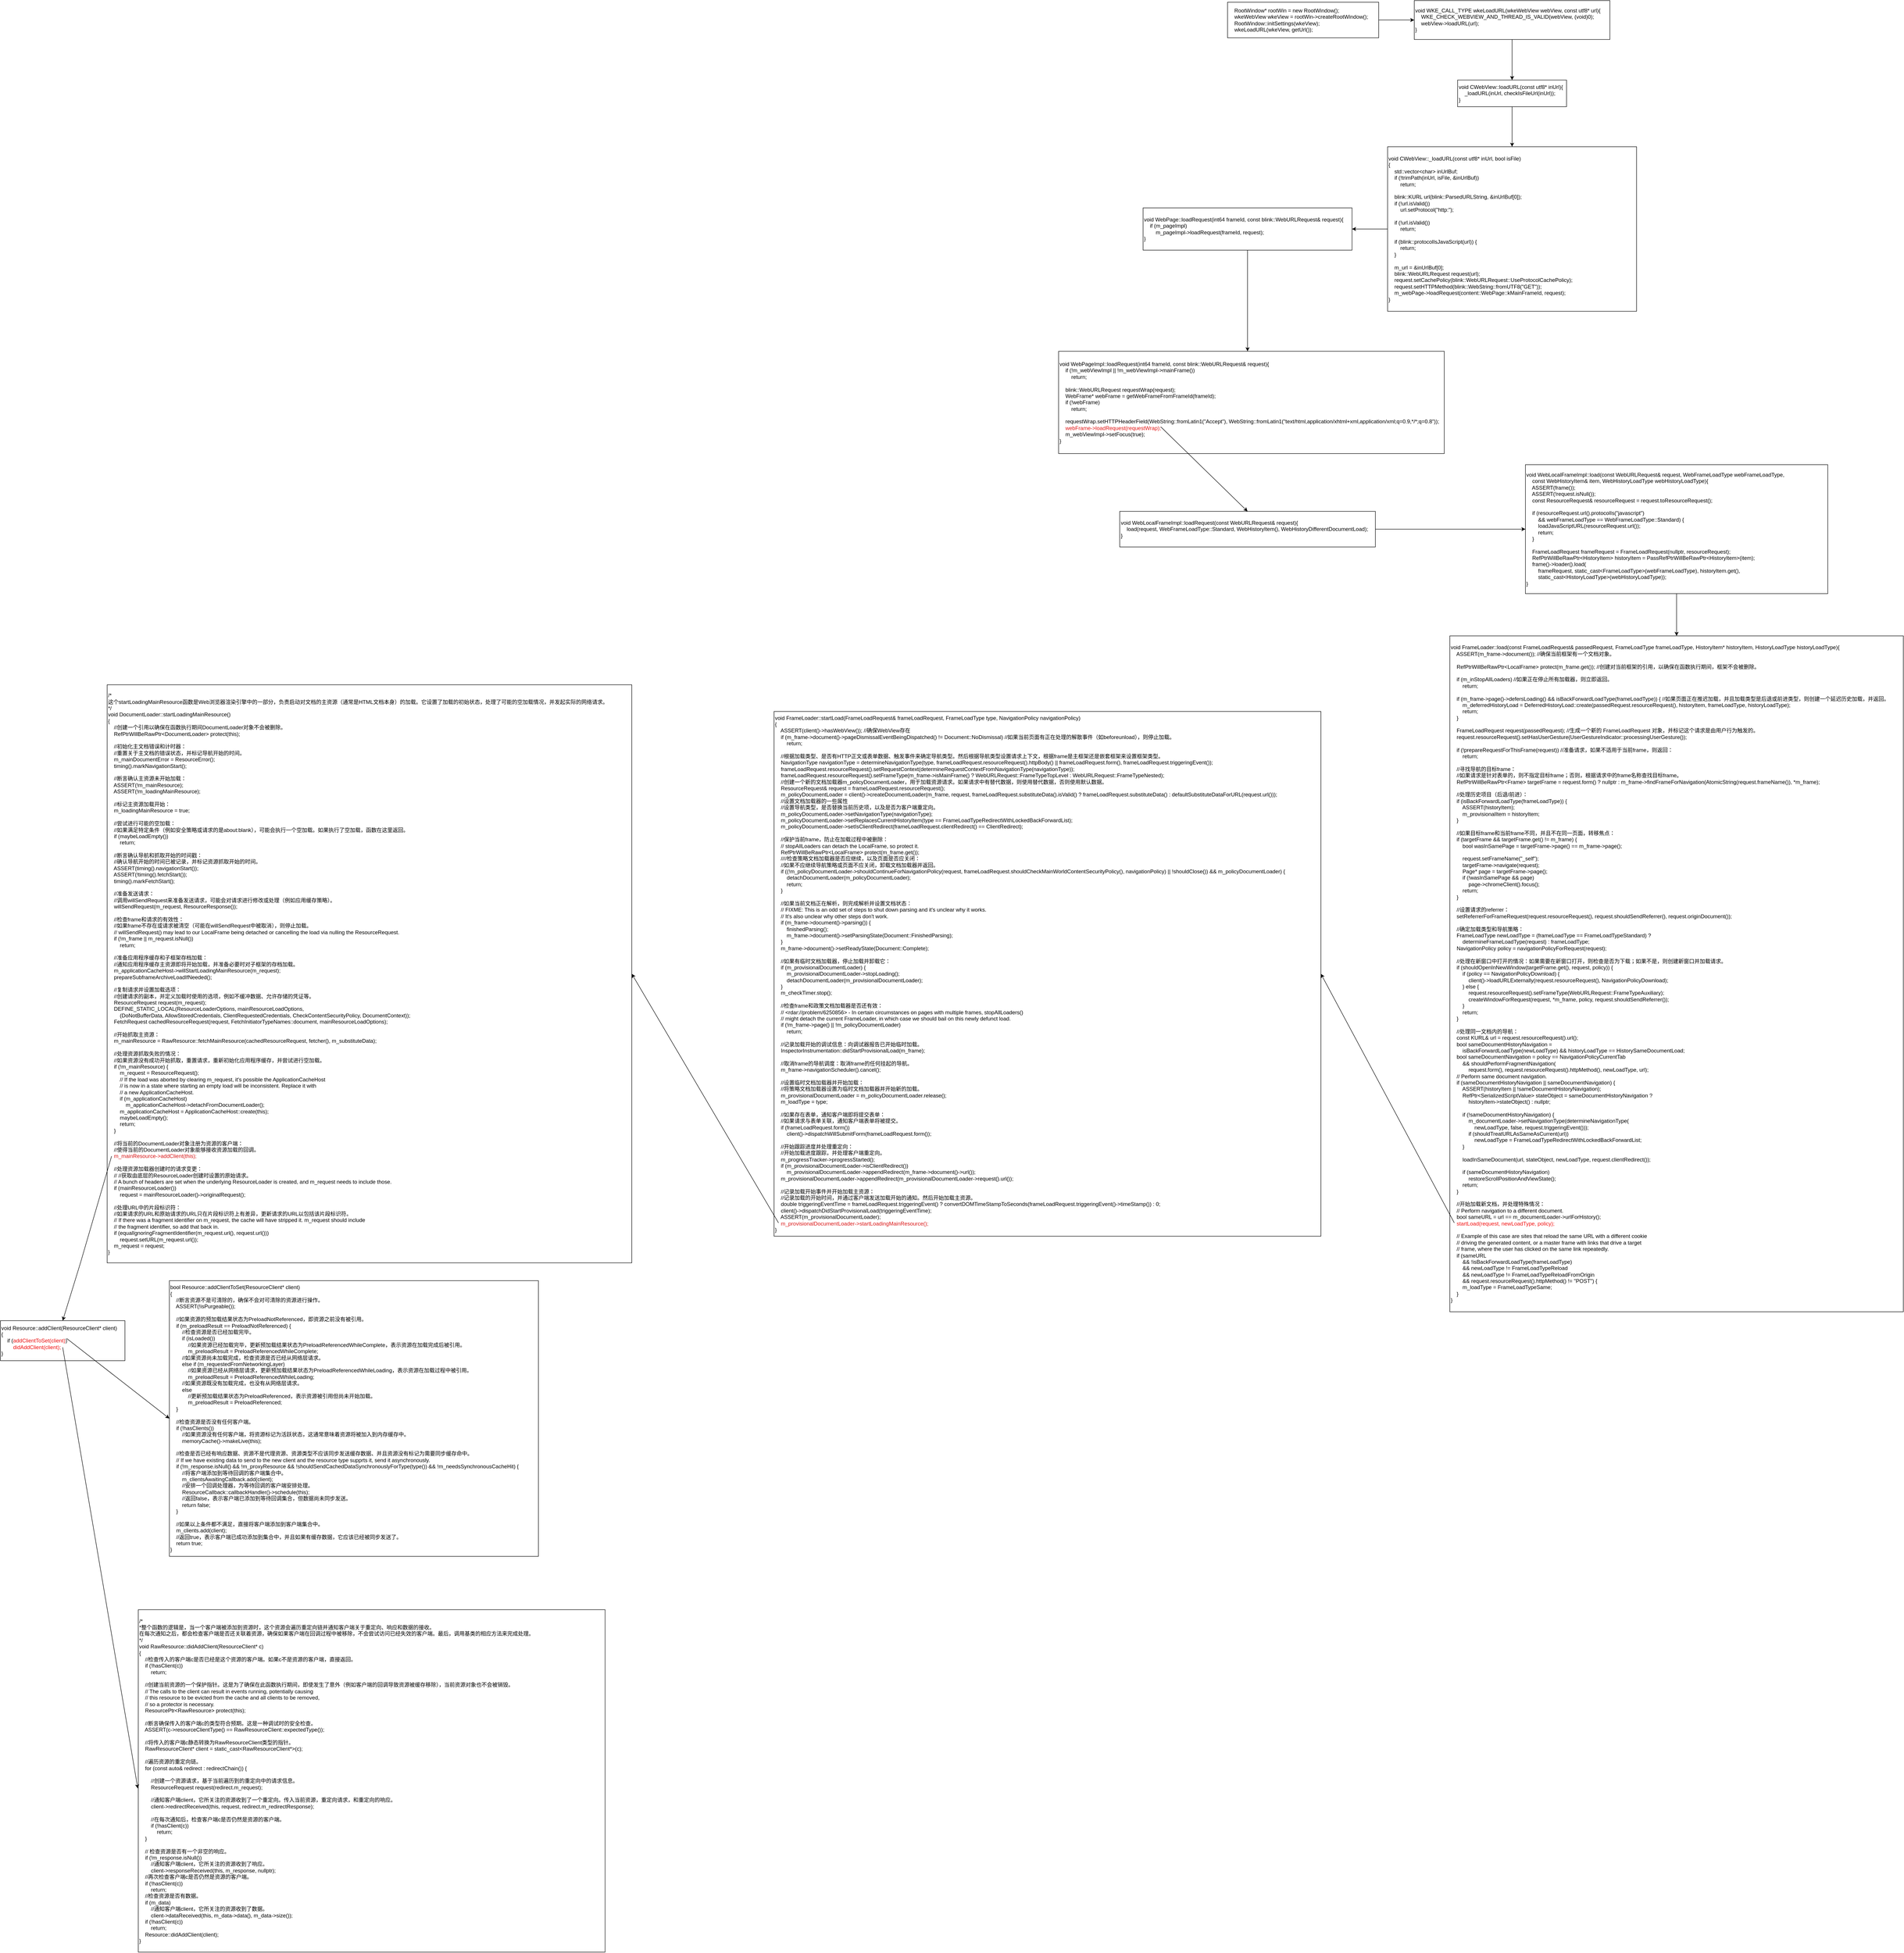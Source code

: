 <mxfile version="23.0.2" type="github">
  <diagram name="第 1 页" id="TS1DfRufX3aKcf__R7UF">
    <mxGraphModel dx="4694" dy="750" grid="1" gridSize="10" guides="1" tooltips="1" connect="1" arrows="1" fold="1" page="1" pageScale="1" pageWidth="827" pageHeight="1169" math="0" shadow="0">
      <root>
        <mxCell id="0" />
        <mxCell id="1" parent="0" />
        <mxCell id="39hPejgJd6zGuXLB5LfM-1" value="&lt;div&gt;&amp;nbsp; &amp;nbsp; RootWindow* rootWin = new RootWindow();&lt;/div&gt;&lt;div&gt;&lt;span style=&quot;font-size: 12px;&quot;&gt;&amp;nbsp; &amp;nbsp; wkeWebView wkeView = rootWin-&amp;gt;createRootWindow();&lt;/span&gt;&lt;/div&gt;&lt;div&gt;&lt;span style=&quot;font-size: 12px;&quot;&gt;&amp;nbsp; &amp;nbsp; RootWindow::initSettings(wkeView);&lt;/span&gt;&lt;/div&gt;&lt;div&gt;&lt;span style=&quot;font-size: 12px;&quot;&gt;&amp;nbsp; &amp;nbsp; wkeLoadURL(wkeView, getUrl());&lt;/span&gt;&lt;/div&gt;" style="rounded=0;whiteSpace=wrap;html=1;align=left;" parent="1" vertex="1">
          <mxGeometry x="80" y="585" width="340" height="80" as="geometry" />
        </mxCell>
        <mxCell id="wl_Yh_lNVbuWLedDUS16-1" value="&lt;div&gt;void WKE_CALL_TYPE wkeLoadURL(wkeWebView webView, const utf8* url)&lt;span style=&quot;background-color: initial;&quot;&gt;{&lt;/span&gt;&lt;/div&gt;&lt;div&gt;&lt;span style=&quot;font-size: 12px;&quot;&gt;&amp;nbsp; &amp;nbsp; WKE_CHECK_WEBVIEW_AND_THREAD_IS_VALID(webView, (void)0);&lt;/span&gt;&lt;/div&gt;&lt;div&gt;&lt;span style=&quot;font-size: 12px;&quot;&gt;&amp;nbsp; &amp;nbsp; webView-&amp;gt;loadURL(url);&lt;/span&gt;&lt;/div&gt;&lt;div style=&quot;&quot;&gt;&lt;span style=&quot;font-size: 12px;&quot;&gt;}&lt;/span&gt;&lt;/div&gt;" style="rounded=0;whiteSpace=wrap;html=1;align=left;" parent="1" vertex="1">
          <mxGeometry x="500" y="581.25" width="440" height="87.5" as="geometry" />
        </mxCell>
        <mxCell id="wl_Yh_lNVbuWLedDUS16-2" value="" style="endArrow=classic;html=1;rounded=0;exitX=1;exitY=0.5;exitDx=0;exitDy=0;entryX=0;entryY=0.5;entryDx=0;entryDy=0;" parent="1" source="39hPejgJd6zGuXLB5LfM-1" target="wl_Yh_lNVbuWLedDUS16-1" edge="1">
          <mxGeometry width="50" height="50" relative="1" as="geometry">
            <mxPoint x="510" y="690" as="sourcePoint" />
            <mxPoint x="560" y="640" as="targetPoint" />
          </mxGeometry>
        </mxCell>
        <mxCell id="wl_Yh_lNVbuWLedDUS16-3" value="&lt;div&gt;void CWebView::loadURL(const utf8* inUrl)&lt;span style=&quot;background-color: initial;&quot;&gt;{&lt;/span&gt;&lt;/div&gt;&lt;div&gt;&lt;span style=&quot;font-size: 12px;&quot;&gt;&amp;nbsp; &amp;nbsp; _loadURL(inUrl, checkIsFileUrl(inUrl));&lt;/span&gt;&lt;/div&gt;&lt;div&gt;&lt;span style=&quot;font-size: 12px;&quot;&gt;}&lt;/span&gt;&lt;/div&gt;" style="rounded=0;whiteSpace=wrap;html=1;align=left;" parent="1" vertex="1">
          <mxGeometry x="597.5" y="760" width="245" height="60" as="geometry" />
        </mxCell>
        <mxCell id="wl_Yh_lNVbuWLedDUS16-4" value="" style="endArrow=classic;html=1;rounded=0;exitX=0.5;exitY=1;exitDx=0;exitDy=0;entryX=0.5;entryY=0;entryDx=0;entryDy=0;" parent="1" source="wl_Yh_lNVbuWLedDUS16-1" target="wl_Yh_lNVbuWLedDUS16-3" edge="1">
          <mxGeometry width="50" height="50" relative="1" as="geometry">
            <mxPoint x="600" y="800" as="sourcePoint" />
            <mxPoint x="650" y="750" as="targetPoint" />
          </mxGeometry>
        </mxCell>
        <mxCell id="wl_Yh_lNVbuWLedDUS16-5" value="&lt;div&gt;void CWebView::_loadURL(const utf8* inUrl, bool isFile)&lt;/div&gt;&lt;div&gt;&lt;span style=&quot;font-size: 12px;&quot;&gt;{&lt;/span&gt;&lt;/div&gt;&lt;div&gt;&lt;span style=&quot;font-size: 12px;&quot;&gt;&amp;nbsp; &amp;nbsp; std::vector&amp;lt;char&amp;gt; inUrlBuf;&lt;/span&gt;&lt;/div&gt;&lt;div&gt;&lt;span style=&quot;font-size: 12px;&quot;&gt;&amp;nbsp; &amp;nbsp; if (!trimPath(inUrl, isFile, &amp;amp;inUrlBuf))&lt;/span&gt;&lt;/div&gt;&lt;div&gt;&lt;span style=&quot;font-size: 12px;&quot;&gt;&amp;nbsp; &amp;nbsp; &amp;nbsp; &amp;nbsp; return;&lt;/span&gt;&lt;/div&gt;&lt;div&gt;&lt;span style=&quot;font-size: 12px;&quot;&gt;&lt;br&gt;&lt;/span&gt;&lt;/div&gt;&lt;div&gt;&lt;span style=&quot;background-color: initial;&quot;&gt;&amp;nbsp; &amp;nbsp; blink::KURL url(blink::ParsedURLString, &amp;amp;inUrlBuf[0]);&lt;/span&gt;&lt;br&gt;&lt;/div&gt;&lt;div&gt;&lt;span style=&quot;font-size: 12px;&quot;&gt;&amp;nbsp; &amp;nbsp; if (!url.isValid())&lt;/span&gt;&lt;/div&gt;&lt;div&gt;&lt;span style=&quot;font-size: 12px;&quot;&gt;&amp;nbsp; &amp;nbsp; &amp;nbsp; &amp;nbsp; url.setProtocol(&quot;http:&quot;);&lt;/span&gt;&lt;/div&gt;&lt;div&gt;&lt;span style=&quot;font-size: 12px;&quot;&gt;&lt;br&gt;&lt;/span&gt;&lt;/div&gt;&lt;div&gt;&lt;span style=&quot;font-size: 12px;&quot;&gt;&amp;nbsp; &amp;nbsp; if (!url.isValid())&lt;/span&gt;&lt;/div&gt;&lt;div&gt;&lt;span style=&quot;font-size: 12px;&quot;&gt;&amp;nbsp; &amp;nbsp; &amp;nbsp; &amp;nbsp; return;&lt;/span&gt;&lt;/div&gt;&lt;div&gt;&lt;span style=&quot;font-size: 12px;&quot;&gt;&lt;br&gt;&lt;/span&gt;&lt;/div&gt;&lt;div&gt;&lt;span style=&quot;font-size: 12px;&quot;&gt;&amp;nbsp; &amp;nbsp; if (blink::protocolIsJavaScript(url)) {&lt;/span&gt;&lt;/div&gt;&lt;div&gt;&lt;span style=&quot;font-size: 12px;&quot;&gt;&amp;nbsp; &amp;nbsp; &amp;nbsp; &amp;nbsp; return;&lt;/span&gt;&lt;/div&gt;&lt;div&gt;&lt;span style=&quot;font-size: 12px;&quot;&gt;&amp;nbsp; &amp;nbsp; }&lt;/span&gt;&lt;/div&gt;&lt;div&gt;&lt;span style=&quot;font-size: 12px;&quot;&gt;&lt;br&gt;&lt;/span&gt;&lt;/div&gt;&lt;div&gt;&lt;span style=&quot;font-size: 12px;&quot;&gt;&amp;nbsp; &amp;nbsp; m_url = &amp;amp;inUrlBuf[0];&lt;/span&gt;&lt;/div&gt;&lt;div&gt;&lt;span style=&quot;font-size: 12px;&quot;&gt;&amp;nbsp; &amp;nbsp; blink::WebURLRequest request(url);&lt;/span&gt;&lt;/div&gt;&lt;div&gt;&lt;span style=&quot;font-size: 12px;&quot;&gt;&amp;nbsp; &amp;nbsp; request.setCachePolicy(blink::WebURLRequest::UseProtocolCachePolicy);&lt;/span&gt;&lt;/div&gt;&lt;div&gt;&lt;span style=&quot;font-size: 12px;&quot;&gt;&amp;nbsp; &amp;nbsp; request.setHTTPMethod(blink::WebString::fromUTF8(&quot;GET&quot;));&lt;/span&gt;&lt;/div&gt;&lt;div&gt;&lt;span style=&quot;font-size: 12px;&quot;&gt;&amp;nbsp; &amp;nbsp; m_webPage-&amp;gt;loadRequest(content::WebPage::kMainFrameId, request);&lt;/span&gt;&lt;/div&gt;&lt;div&gt;&lt;span style=&quot;font-size: 12px;&quot;&gt;}&lt;/span&gt;&lt;/div&gt;" style="rounded=0;whiteSpace=wrap;html=1;align=left;" parent="1" vertex="1">
          <mxGeometry x="440" y="910" width="560" height="370" as="geometry" />
        </mxCell>
        <mxCell id="wl_Yh_lNVbuWLedDUS16-6" value="" style="endArrow=classic;html=1;rounded=0;exitX=0.5;exitY=1;exitDx=0;exitDy=0;entryX=0.5;entryY=0;entryDx=0;entryDy=0;" parent="1" source="wl_Yh_lNVbuWLedDUS16-3" target="wl_Yh_lNVbuWLedDUS16-5" edge="1">
          <mxGeometry width="50" height="50" relative="1" as="geometry">
            <mxPoint x="600" y="1020" as="sourcePoint" />
            <mxPoint x="650" y="970" as="targetPoint" />
          </mxGeometry>
        </mxCell>
        <mxCell id="wl_Yh_lNVbuWLedDUS16-7" value="&lt;div&gt;void WebPage::loadRequest(int64 frameId, const blink::WebURLRequest&amp;amp; request)&lt;span style=&quot;background-color: initial;&quot;&gt;{&lt;/span&gt;&lt;/div&gt;&lt;div&gt;&lt;span style=&quot;font-size: 12px;&quot;&gt;&amp;nbsp; &amp;nbsp; if (m_pageImpl)&lt;/span&gt;&lt;/div&gt;&lt;div&gt;&lt;span style=&quot;font-size: 12px;&quot;&gt;&amp;nbsp; &amp;nbsp; &amp;nbsp; &amp;nbsp; m_pageImpl-&amp;gt;loadRequest(frameId, request);&lt;/span&gt;&lt;/div&gt;&lt;div&gt;&lt;span style=&quot;font-size: 12px;&quot;&gt;}&lt;/span&gt;&lt;/div&gt;" style="rounded=0;whiteSpace=wrap;html=1;align=left;" parent="1" vertex="1">
          <mxGeometry x="-110" y="1047.5" width="470" height="95" as="geometry" />
        </mxCell>
        <mxCell id="wl_Yh_lNVbuWLedDUS16-8" value="" style="endArrow=classic;html=1;rounded=0;entryX=1;entryY=0.5;entryDx=0;entryDy=0;exitX=0;exitY=0.5;exitDx=0;exitDy=0;" parent="1" source="wl_Yh_lNVbuWLedDUS16-5" target="wl_Yh_lNVbuWLedDUS16-7" edge="1">
          <mxGeometry width="50" height="50" relative="1" as="geometry">
            <mxPoint x="570" y="1020" as="sourcePoint" />
            <mxPoint x="620" y="970" as="targetPoint" />
          </mxGeometry>
        </mxCell>
        <mxCell id="wl_Yh_lNVbuWLedDUS16-9" value="&lt;div&gt;void WebPageImpl::loadRequest(int64 frameId, const blink::WebURLRequest&amp;amp; request)&lt;span style=&quot;background-color: initial;&quot;&gt;{&lt;/span&gt;&lt;/div&gt;&lt;div&gt;&lt;span style=&quot;font-size: 12px;&quot;&gt;&amp;nbsp; &amp;nbsp; if (!m_webViewImpl || !m_webViewImpl-&amp;gt;mainFrame())&lt;/span&gt;&lt;/div&gt;&lt;div&gt;&lt;span style=&quot;font-size: 12px;&quot;&gt;&amp;nbsp; &amp;nbsp; &amp;nbsp; &amp;nbsp; return;&lt;/span&gt;&lt;/div&gt;&lt;div&gt;&lt;span style=&quot;font-size: 12px;&quot;&gt;&lt;br&gt;&lt;/span&gt;&lt;/div&gt;&lt;div&gt;&lt;span style=&quot;font-size: 12px;&quot;&gt;&amp;nbsp; &amp;nbsp; blink::WebURLRequest requestWrap(request);&lt;/span&gt;&lt;/div&gt;&lt;div&gt;&lt;span style=&quot;font-size: 12px;&quot;&gt;&amp;nbsp; &amp;nbsp; WebFrame* webFrame = getWebFrameFromFrameId(frameId);&lt;/span&gt;&lt;/div&gt;&lt;div&gt;&lt;span style=&quot;font-size: 12px;&quot;&gt;&amp;nbsp; &amp;nbsp; if (!webFrame)&lt;/span&gt;&lt;/div&gt;&lt;div&gt;&lt;span style=&quot;font-size: 12px;&quot;&gt;&amp;nbsp; &amp;nbsp; &amp;nbsp; &amp;nbsp; return;&lt;/span&gt;&lt;/div&gt;&lt;div&gt;&lt;span style=&quot;font-size: 12px;&quot;&gt;&amp;nbsp; &amp;nbsp;&amp;nbsp;&lt;/span&gt;&lt;/div&gt;&lt;div&gt;&lt;span style=&quot;font-size: 12px;&quot;&gt;&amp;nbsp; &amp;nbsp; requestWrap.setHTTPHeaderField(WebString::fromLatin1(&quot;Accept&quot;), WebString::fromLatin1(&quot;text/html,application/xhtml+xml,application/xml;q=0.9,*/*;q=0.8&quot;));&lt;/span&gt;&lt;/div&gt;&lt;div&gt;&lt;span style=&quot;font-size: 12px;&quot;&gt;&amp;nbsp; &amp;nbsp; &lt;font color=&quot;#e11414&quot;&gt;webFrame-&amp;gt;loadRequest(requestWrap);&lt;/font&gt;&lt;/span&gt;&lt;/div&gt;&lt;div&gt;&lt;span style=&quot;font-size: 12px;&quot;&gt;&amp;nbsp; &amp;nbsp; m_webViewImpl-&amp;gt;setFocus(true);&lt;/span&gt;&lt;/div&gt;&lt;div&gt;&lt;span style=&quot;font-size: 12px;&quot;&gt;}&lt;/span&gt;&lt;/div&gt;" style="rounded=0;whiteSpace=wrap;html=1;align=left;" parent="1" vertex="1">
          <mxGeometry x="-300" y="1370" width="867.5" height="230" as="geometry" />
        </mxCell>
        <mxCell id="wl_Yh_lNVbuWLedDUS16-10" style="edgeStyle=orthogonalEdgeStyle;rounded=0;orthogonalLoop=1;jettySize=auto;html=1;" parent="1" source="wl_Yh_lNVbuWLedDUS16-7" edge="1">
          <mxGeometry relative="1" as="geometry">
            <mxPoint x="125" y="1370" as="targetPoint" />
          </mxGeometry>
        </mxCell>
        <mxCell id="wl_Yh_lNVbuWLedDUS16-14" style="edgeStyle=orthogonalEdgeStyle;rounded=0;orthogonalLoop=1;jettySize=auto;html=1;entryX=0;entryY=0.5;entryDx=0;entryDy=0;" parent="1" source="wl_Yh_lNVbuWLedDUS16-11" target="wl_Yh_lNVbuWLedDUS16-13" edge="1">
          <mxGeometry relative="1" as="geometry" />
        </mxCell>
        <mxCell id="wl_Yh_lNVbuWLedDUS16-11" value="&lt;div&gt;void WebLocalFrameImpl::loadRequest(const WebURLRequest&amp;amp; request)&lt;span style=&quot;background-color: initial;&quot;&gt;{&lt;/span&gt;&lt;/div&gt;&lt;div&gt;&lt;span style=&quot;font-size: 12px;&quot;&gt;&amp;nbsp; &amp;nbsp; load(request, WebFrameLoadType::Standard, WebHistoryItem(), WebHistoryDifferentDocumentLoad);&lt;/span&gt;&lt;/div&gt;&lt;div&gt;&lt;span style=&quot;font-size: 12px;&quot;&gt;}&lt;/span&gt;&lt;/div&gt;" style="rounded=0;whiteSpace=wrap;html=1;align=left;" parent="1" vertex="1">
          <mxGeometry x="-162.5" y="1730" width="575" height="80" as="geometry" />
        </mxCell>
        <mxCell id="wl_Yh_lNVbuWLedDUS16-16" style="edgeStyle=orthogonalEdgeStyle;rounded=0;orthogonalLoop=1;jettySize=auto;html=1;entryX=0.5;entryY=0;entryDx=0;entryDy=0;" parent="1" source="wl_Yh_lNVbuWLedDUS16-13" target="wl_Yh_lNVbuWLedDUS16-15" edge="1">
          <mxGeometry relative="1" as="geometry" />
        </mxCell>
        <mxCell id="wl_Yh_lNVbuWLedDUS16-13" value="&lt;div&gt;void WebLocalFrameImpl::load(const WebURLRequest&amp;amp; request, WebFrameLoadType webFrameLoadType,&lt;/div&gt;&lt;div&gt;&lt;span style=&quot;font-size: 12px;&quot;&gt;&amp;nbsp; &amp;nbsp; const WebHistoryItem&amp;amp; item, WebHistoryLoadType webHistoryLoadType)&lt;/span&gt;&lt;span style=&quot;background-color: initial;&quot;&gt;{&lt;/span&gt;&lt;/div&gt;&lt;div&gt;&lt;span style=&quot;font-size: 12px;&quot;&gt;&amp;nbsp; &amp;nbsp; ASSERT(frame());&lt;/span&gt;&lt;/div&gt;&lt;div&gt;&lt;span style=&quot;font-size: 12px;&quot;&gt;&amp;nbsp; &amp;nbsp; ASSERT(!request.isNull());&lt;/span&gt;&lt;/div&gt;&lt;div&gt;&lt;span style=&quot;font-size: 12px;&quot;&gt;&amp;nbsp; &amp;nbsp; const ResourceRequest&amp;amp; resourceRequest = request.toResourceRequest();&lt;/span&gt;&lt;/div&gt;&lt;div&gt;&lt;span style=&quot;font-size: 12px;&quot;&gt;&lt;br&gt;&lt;/span&gt;&lt;/div&gt;&lt;div&gt;&lt;span style=&quot;font-size: 12px;&quot;&gt;&amp;nbsp; &amp;nbsp; if (resourceRequest.url().protocolIs(&quot;javascript&quot;)&lt;/span&gt;&lt;/div&gt;&lt;div&gt;&lt;span style=&quot;font-size: 12px;&quot;&gt;&amp;nbsp; &amp;nbsp; &amp;nbsp; &amp;nbsp; &amp;amp;&amp;amp; webFrameLoadType == WebFrameLoadType::Standard) {&lt;/span&gt;&lt;/div&gt;&lt;div&gt;&lt;span style=&quot;font-size: 12px;&quot;&gt;&amp;nbsp; &amp;nbsp; &amp;nbsp; &amp;nbsp; loadJavaScriptURL(resourceRequest.url());&lt;/span&gt;&lt;/div&gt;&lt;div&gt;&lt;span style=&quot;font-size: 12px;&quot;&gt;&amp;nbsp; &amp;nbsp; &amp;nbsp; &amp;nbsp; return;&lt;/span&gt;&lt;/div&gt;&lt;div&gt;&lt;span style=&quot;font-size: 12px;&quot;&gt;&amp;nbsp; &amp;nbsp; }&lt;/span&gt;&lt;/div&gt;&lt;div&gt;&lt;span style=&quot;font-size: 12px;&quot;&gt;&lt;br&gt;&lt;/span&gt;&lt;/div&gt;&lt;div&gt;&lt;span style=&quot;font-size: 12px;&quot;&gt;&amp;nbsp; &amp;nbsp; FrameLoadRequest frameRequest = FrameLoadRequest(nullptr, resourceRequest);&lt;/span&gt;&lt;/div&gt;&lt;div&gt;&lt;span style=&quot;font-size: 12px;&quot;&gt;&amp;nbsp; &amp;nbsp; RefPtrWillBeRawPtr&amp;lt;HistoryItem&amp;gt; historyItem = PassRefPtrWillBeRawPtr&amp;lt;HistoryItem&amp;gt;(item);&lt;/span&gt;&lt;/div&gt;&lt;div&gt;&lt;span style=&quot;font-size: 12px;&quot;&gt;&amp;nbsp; &amp;nbsp; frame()-&amp;gt;loader().load(&lt;/span&gt;&lt;/div&gt;&lt;div&gt;&lt;span style=&quot;font-size: 12px;&quot;&gt;&amp;nbsp; &amp;nbsp; &amp;nbsp; &amp;nbsp; frameRequest, static_cast&amp;lt;FrameLoadType&amp;gt;(webFrameLoadType), historyItem.get(),&lt;/span&gt;&lt;/div&gt;&lt;div&gt;&lt;span style=&quot;font-size: 12px;&quot;&gt;&amp;nbsp; &amp;nbsp; &amp;nbsp; &amp;nbsp; static_cast&amp;lt;HistoryLoadType&amp;gt;(webHistoryLoadType));&lt;/span&gt;&lt;/div&gt;&lt;div&gt;&lt;span style=&quot;font-size: 12px;&quot;&gt;}&lt;/span&gt;&lt;/div&gt;" style="rounded=0;whiteSpace=wrap;html=1;align=left;" parent="1" vertex="1">
          <mxGeometry x="750" y="1625" width="680" height="290" as="geometry" />
        </mxCell>
        <mxCell id="wl_Yh_lNVbuWLedDUS16-15" value="&lt;div&gt;void FrameLoader::load(const FrameLoadRequest&amp;amp; passedRequest, FrameLoadType frameLoadType,&amp;nbsp;&lt;span style=&quot;background-color: initial;&quot;&gt;HistoryItem* historyItem, HistoryLoadType historyLoadType)&lt;/span&gt;&lt;span style=&quot;background-color: initial;&quot;&gt;{&lt;/span&gt;&lt;/div&gt;&lt;div&gt;&lt;span style=&quot;font-size: 12px;&quot;&gt;&amp;nbsp; &amp;nbsp; ASSERT(m_frame-&amp;gt;document()); //确保当前框架有一个文档对象。&lt;/span&gt;&lt;/div&gt;&lt;div&gt;&lt;span style=&quot;font-size: 12px;&quot;&gt;&lt;br&gt;&lt;/span&gt;&lt;/div&gt;&lt;div&gt;&lt;span style=&quot;font-size: 12px;&quot;&gt;&amp;nbsp; &amp;nbsp; RefPtrWillBeRawPtr&amp;lt;LocalFrame&amp;gt; protect(m_frame.get()); //创建对当前框架的引用，以确保在函数执行期间，框架不会被删除。&lt;/span&gt;&lt;/div&gt;&lt;div&gt;&lt;span style=&quot;font-size: 12px;&quot;&gt;&lt;br&gt;&lt;/span&gt;&lt;/div&gt;&lt;div&gt;&lt;span style=&quot;font-size: 12px;&quot;&gt;&amp;nbsp; &amp;nbsp; if (m_inStopAllLoaders) //如果正在停止所有加载器，则立即返回。&lt;/span&gt;&lt;/div&gt;&lt;div&gt;&lt;span style=&quot;font-size: 12px;&quot;&gt;&amp;nbsp; &amp;nbsp; &amp;nbsp; &amp;nbsp; return;&lt;/span&gt;&lt;/div&gt;&lt;div&gt;&lt;span style=&quot;font-size: 12px;&quot;&gt;&lt;br&gt;&lt;/span&gt;&lt;/div&gt;&lt;div&gt;&lt;span style=&quot;font-size: 12px;&quot;&gt;&amp;nbsp; &amp;nbsp; if (m_frame-&amp;gt;page()-&amp;gt;defersLoading() &amp;amp;&amp;amp; isBackForwardLoadType(frameLoadType)) { //如果页面正在推迟加载，并且加载类型是后退或前进类型，则创建一个延迟历史加载，并返回。&lt;/span&gt;&lt;/div&gt;&lt;div&gt;&lt;span style=&quot;font-size: 12px;&quot;&gt;&amp;nbsp; &amp;nbsp; &amp;nbsp; &amp;nbsp; m_deferredHistoryLoad = DeferredHistoryLoad::create(passedRequest.resourceRequest(), historyItem, frameLoadType, historyLoadType);&lt;/span&gt;&lt;/div&gt;&lt;div&gt;&lt;span style=&quot;font-size: 12px;&quot;&gt;&amp;nbsp; &amp;nbsp; &amp;nbsp; &amp;nbsp; return;&lt;/span&gt;&lt;/div&gt;&lt;div&gt;&lt;span style=&quot;font-size: 12px;&quot;&gt;&amp;nbsp; &amp;nbsp; }&lt;/span&gt;&lt;/div&gt;&lt;div&gt;&lt;span style=&quot;font-size: 12px;&quot;&gt;&lt;br&gt;&lt;/span&gt;&lt;/div&gt;&lt;div&gt;&lt;span style=&quot;font-size: 12px;&quot;&gt;&amp;nbsp; &amp;nbsp; FrameLoadRequest request(passedRequest); //生成一个新的 FrameLoadRequest 对象，并标记这个请求是由用户行为触发的。&lt;/span&gt;&lt;/div&gt;&lt;div&gt;&lt;span style=&quot;font-size: 12px;&quot;&gt;&amp;nbsp; &amp;nbsp; request.resourceRequest().setHasUserGesture(UserGestureIndicator::processingUserGesture());&lt;/span&gt;&lt;/div&gt;&lt;div&gt;&lt;span style=&quot;font-size: 12px;&quot;&gt;&lt;br&gt;&lt;/span&gt;&lt;/div&gt;&lt;div&gt;&lt;span style=&quot;font-size: 12px;&quot;&gt;&amp;nbsp; &amp;nbsp; if (!prepareRequestForThisFrame(request)) //准备请求，如果不适用于当前frame，则返回：&lt;/span&gt;&lt;/div&gt;&lt;div&gt;&lt;span style=&quot;font-size: 12px;&quot;&gt;&amp;nbsp; &amp;nbsp; &amp;nbsp; &amp;nbsp; return;&lt;/span&gt;&lt;/div&gt;&lt;div&gt;&lt;span style=&quot;font-size: 12px;&quot;&gt;&lt;br&gt;&lt;/span&gt;&lt;/div&gt;&lt;div&gt;&lt;span style=&quot;font-size: 12px;&quot;&gt;&amp;nbsp; &amp;nbsp; //寻找导航的目标frame：&lt;/span&gt;&lt;/div&gt;&lt;div&gt;&lt;span style=&quot;font-size: 12px;&quot;&gt;&amp;nbsp; &amp;nbsp; //如果请求是针对表单的，则不指定目标frame；否则，根据请求中的frame名称查找目标frame。&lt;/span&gt;&lt;/div&gt;&lt;div&gt;&lt;span style=&quot;font-size: 12px;&quot;&gt;&amp;nbsp; &amp;nbsp; RefPtrWillBeRawPtr&amp;lt;Frame&amp;gt; targetFrame = request.form() ? nullptr : m_frame-&amp;gt;findFrameForNavigation(AtomicString(request.frameName()), *m_frame);&amp;nbsp;&lt;/span&gt;&lt;/div&gt;&lt;div&gt;&lt;span style=&quot;font-size: 12px;&quot;&gt;&lt;br&gt;&lt;/span&gt;&lt;/div&gt;&lt;div&gt;&lt;span style=&quot;font-size: 12px;&quot;&gt;&amp;nbsp; &amp;nbsp; //处理历史项目（后退/前进）：&lt;/span&gt;&lt;/div&gt;&lt;div&gt;&lt;span style=&quot;font-size: 12px;&quot;&gt;&amp;nbsp; &amp;nbsp; if (isBackForwardLoadType(frameLoadType)) {&lt;/span&gt;&lt;/div&gt;&lt;div&gt;&lt;span style=&quot;font-size: 12px;&quot;&gt;&amp;nbsp; &amp;nbsp; &amp;nbsp; &amp;nbsp; ASSERT(historyItem);&lt;/span&gt;&lt;/div&gt;&lt;div&gt;&lt;span style=&quot;font-size: 12px;&quot;&gt;&amp;nbsp; &amp;nbsp; &amp;nbsp; &amp;nbsp; m_provisionalItem = historyItem;&lt;/span&gt;&lt;/div&gt;&lt;div&gt;&lt;span style=&quot;font-size: 12px;&quot;&gt;&amp;nbsp; &amp;nbsp; }&lt;/span&gt;&lt;/div&gt;&lt;div&gt;&lt;span style=&quot;font-size: 12px;&quot;&gt;&lt;br&gt;&lt;/span&gt;&lt;/div&gt;&lt;div&gt;&lt;span style=&quot;font-size: 12px;&quot;&gt;&amp;nbsp; &amp;nbsp; //如果目标frame和当前frame不同，并且不在同一页面，转移焦点：&lt;/span&gt;&lt;/div&gt;&lt;div&gt;&lt;span style=&quot;font-size: 12px;&quot;&gt;&amp;nbsp; &amp;nbsp; if (targetFrame &amp;amp;&amp;amp; targetFrame.get() != m_frame) {&lt;/span&gt;&lt;/div&gt;&lt;div&gt;&lt;span style=&quot;font-size: 12px;&quot;&gt;&amp;nbsp; &amp;nbsp; &amp;nbsp; &amp;nbsp; bool wasInSamePage = targetFrame-&amp;gt;page() == m_frame-&amp;gt;page();&lt;/span&gt;&lt;/div&gt;&lt;div&gt;&lt;span style=&quot;font-size: 12px;&quot;&gt;&lt;br&gt;&lt;/span&gt;&lt;/div&gt;&lt;div&gt;&lt;span style=&quot;font-size: 12px;&quot;&gt;&amp;nbsp; &amp;nbsp; &amp;nbsp; &amp;nbsp; request.setFrameName(&quot;_self&quot;);&lt;/span&gt;&lt;/div&gt;&lt;div&gt;&lt;span style=&quot;font-size: 12px;&quot;&gt;&amp;nbsp; &amp;nbsp; &amp;nbsp; &amp;nbsp; targetFrame-&amp;gt;navigate(request);&lt;/span&gt;&lt;/div&gt;&lt;div&gt;&lt;span style=&quot;font-size: 12px;&quot;&gt;&amp;nbsp; &amp;nbsp; &amp;nbsp; &amp;nbsp; Page* page = targetFrame-&amp;gt;page();&lt;/span&gt;&lt;/div&gt;&lt;div&gt;&lt;span style=&quot;font-size: 12px;&quot;&gt;&amp;nbsp; &amp;nbsp; &amp;nbsp; &amp;nbsp; if (!wasInSamePage &amp;amp;&amp;amp; page)&lt;/span&gt;&lt;/div&gt;&lt;div&gt;&lt;span style=&quot;font-size: 12px;&quot;&gt;&amp;nbsp; &amp;nbsp; &amp;nbsp; &amp;nbsp; &amp;nbsp; &amp;nbsp; page-&amp;gt;chromeClient().focus();&lt;/span&gt;&lt;/div&gt;&lt;div&gt;&lt;span style=&quot;font-size: 12px;&quot;&gt;&amp;nbsp; &amp;nbsp; &amp;nbsp; &amp;nbsp; return;&lt;/span&gt;&lt;/div&gt;&lt;div&gt;&lt;span style=&quot;font-size: 12px;&quot;&gt;&amp;nbsp; &amp;nbsp; }&lt;/span&gt;&lt;/div&gt;&lt;div&gt;&lt;span style=&quot;font-size: 12px;&quot;&gt;&lt;br&gt;&lt;/span&gt;&lt;/div&gt;&lt;div&gt;&lt;span style=&quot;font-size: 12px;&quot;&gt;&amp;nbsp; &amp;nbsp; //设置请求的referrer：&lt;/span&gt;&lt;/div&gt;&lt;div&gt;&lt;span style=&quot;font-size: 12px;&quot;&gt;&amp;nbsp; &amp;nbsp; setReferrerForFrameRequest(request.resourceRequest(), request.shouldSendReferrer(), request.originDocument());&lt;/span&gt;&lt;/div&gt;&lt;div&gt;&lt;span style=&quot;font-size: 12px;&quot;&gt;&lt;br&gt;&lt;/span&gt;&lt;/div&gt;&lt;div&gt;&lt;span style=&quot;font-size: 12px;&quot;&gt;&amp;nbsp; &amp;nbsp; //确定加载类型和导航策略：&lt;/span&gt;&lt;/div&gt;&lt;div&gt;&lt;span style=&quot;font-size: 12px;&quot;&gt;&amp;nbsp; &amp;nbsp; FrameLoadType newLoadType = (frameLoadType == FrameLoadTypeStandard) ?&lt;/span&gt;&lt;/div&gt;&lt;div&gt;&lt;span style=&quot;font-size: 12px;&quot;&gt;&amp;nbsp; &amp;nbsp; &amp;nbsp; &amp;nbsp; determineFrameLoadType(request) : frameLoadType;&lt;/span&gt;&lt;/div&gt;&lt;div&gt;&lt;span style=&quot;font-size: 12px;&quot;&gt;&amp;nbsp; &amp;nbsp; NavigationPolicy policy = navigationPolicyForRequest(request);&lt;/span&gt;&lt;/div&gt;&lt;div&gt;&lt;span style=&quot;font-size: 12px;&quot;&gt;&lt;br&gt;&lt;/span&gt;&lt;/div&gt;&lt;div&gt;&lt;span style=&quot;font-size: 12px;&quot;&gt;&amp;nbsp; &amp;nbsp; //处理在新窗口中打开的情况：如果需要在新窗口打开，则检查是否为下载；如果不是，则创建新窗口并加载请求。&lt;/span&gt;&lt;/div&gt;&lt;div&gt;&lt;span style=&quot;font-size: 12px;&quot;&gt;&amp;nbsp; &amp;nbsp; if (shouldOpenInNewWindow(targetFrame.get(), request, policy)) {&lt;/span&gt;&lt;/div&gt;&lt;div&gt;&lt;span style=&quot;font-size: 12px;&quot;&gt;&amp;nbsp; &amp;nbsp; &amp;nbsp; &amp;nbsp; if (policy == NavigationPolicyDownload) {&lt;/span&gt;&lt;/div&gt;&lt;div&gt;&lt;span style=&quot;font-size: 12px;&quot;&gt;&amp;nbsp; &amp;nbsp; &amp;nbsp; &amp;nbsp; &amp;nbsp; &amp;nbsp; client()-&amp;gt;loadURLExternally(request.resourceRequest(), NavigationPolicyDownload);&lt;/span&gt;&lt;/div&gt;&lt;div&gt;&lt;span style=&quot;font-size: 12px;&quot;&gt;&amp;nbsp; &amp;nbsp; &amp;nbsp; &amp;nbsp; } else {&lt;/span&gt;&lt;/div&gt;&lt;div&gt;&lt;span style=&quot;font-size: 12px;&quot;&gt;&amp;nbsp; &amp;nbsp; &amp;nbsp; &amp;nbsp; &amp;nbsp; &amp;nbsp; request.resourceRequest().setFrameType(WebURLRequest::FrameTypeAuxiliary);&lt;/span&gt;&lt;/div&gt;&lt;div&gt;&lt;span style=&quot;font-size: 12px;&quot;&gt;&amp;nbsp; &amp;nbsp; &amp;nbsp; &amp;nbsp; &amp;nbsp; &amp;nbsp; createWindowForRequest(request, *m_frame, policy, request.shouldSendReferrer());&lt;/span&gt;&lt;/div&gt;&lt;div&gt;&lt;span style=&quot;font-size: 12px;&quot;&gt;&amp;nbsp; &amp;nbsp; &amp;nbsp; &amp;nbsp; }&lt;/span&gt;&lt;/div&gt;&lt;div&gt;&lt;span style=&quot;font-size: 12px;&quot;&gt;&amp;nbsp; &amp;nbsp; &amp;nbsp; &amp;nbsp; return;&lt;/span&gt;&lt;/div&gt;&lt;div&gt;&lt;span style=&quot;font-size: 12px;&quot;&gt;&amp;nbsp; &amp;nbsp; }&lt;/span&gt;&lt;/div&gt;&lt;div&gt;&lt;span style=&quot;font-size: 12px;&quot;&gt;&lt;br&gt;&lt;/span&gt;&lt;/div&gt;&lt;div&gt;&lt;span style=&quot;font-size: 12px;&quot;&gt;&amp;nbsp; &amp;nbsp; //处理同一文档内的导航：&lt;/span&gt;&lt;/div&gt;&lt;div&gt;&lt;span style=&quot;font-size: 12px;&quot;&gt;&amp;nbsp; &amp;nbsp; const KURL&amp;amp; url = request.resourceRequest().url();&lt;/span&gt;&lt;/div&gt;&lt;div&gt;&lt;span style=&quot;font-size: 12px;&quot;&gt;&amp;nbsp; &amp;nbsp; bool sameDocumentHistoryNavigation =&lt;/span&gt;&lt;/div&gt;&lt;div&gt;&lt;span style=&quot;font-size: 12px;&quot;&gt;&amp;nbsp; &amp;nbsp; &amp;nbsp; &amp;nbsp; isBackForwardLoadType(newLoadType) &amp;amp;&amp;amp; historyLoadType == HistorySameDocumentLoad;&lt;/span&gt;&lt;/div&gt;&lt;div&gt;&lt;span style=&quot;font-size: 12px;&quot;&gt;&amp;nbsp; &amp;nbsp; bool sameDocumentNavigation = policy == NavigationPolicyCurrentTab&lt;/span&gt;&lt;/div&gt;&lt;div&gt;&lt;span style=&quot;font-size: 12px;&quot;&gt;&amp;nbsp; &amp;nbsp; &amp;nbsp; &amp;nbsp; &amp;amp;&amp;amp; shouldPerformFragmentNavigation(&lt;/span&gt;&lt;/div&gt;&lt;div&gt;&lt;span style=&quot;font-size: 12px;&quot;&gt;&amp;nbsp; &amp;nbsp; &amp;nbsp; &amp;nbsp; &amp;nbsp; &amp;nbsp; request.form(), request.resourceRequest().httpMethod(), newLoadType, url);&lt;/span&gt;&lt;/div&gt;&lt;div&gt;&lt;span style=&quot;font-size: 12px;&quot;&gt;&amp;nbsp; &amp;nbsp; // Perform same document navigation.&lt;/span&gt;&lt;/div&gt;&lt;div&gt;&lt;span style=&quot;font-size: 12px;&quot;&gt;&amp;nbsp; &amp;nbsp; if (sameDocumentHistoryNavigation || sameDocumentNavigation) {&lt;/span&gt;&lt;/div&gt;&lt;div&gt;&lt;span style=&quot;font-size: 12px;&quot;&gt;&amp;nbsp; &amp;nbsp; &amp;nbsp; &amp;nbsp; ASSERT(historyItem || !sameDocumentHistoryNavigation);&lt;/span&gt;&lt;/div&gt;&lt;div&gt;&lt;span style=&quot;font-size: 12px;&quot;&gt;&amp;nbsp; &amp;nbsp; &amp;nbsp; &amp;nbsp; RefPtr&amp;lt;SerializedScriptValue&amp;gt; stateObject = sameDocumentHistoryNavigation ?&lt;/span&gt;&lt;/div&gt;&lt;div&gt;&lt;span style=&quot;font-size: 12px;&quot;&gt;&amp;nbsp; &amp;nbsp; &amp;nbsp; &amp;nbsp; &amp;nbsp; &amp;nbsp; historyItem-&amp;gt;stateObject() : nullptr;&lt;/span&gt;&lt;/div&gt;&lt;div&gt;&lt;span style=&quot;font-size: 12px;&quot;&gt;&lt;br&gt;&lt;/span&gt;&lt;/div&gt;&lt;div&gt;&lt;span style=&quot;font-size: 12px;&quot;&gt;&amp;nbsp; &amp;nbsp; &amp;nbsp; &amp;nbsp; if (!sameDocumentHistoryNavigation) {&lt;/span&gt;&lt;/div&gt;&lt;div&gt;&lt;span style=&quot;font-size: 12px;&quot;&gt;&amp;nbsp; &amp;nbsp; &amp;nbsp; &amp;nbsp; &amp;nbsp; &amp;nbsp; m_documentLoader-&amp;gt;setNavigationType(determineNavigationType(&lt;/span&gt;&lt;/div&gt;&lt;div&gt;&lt;span style=&quot;font-size: 12px;&quot;&gt;&amp;nbsp; &amp;nbsp; &amp;nbsp; &amp;nbsp; &amp;nbsp; &amp;nbsp; &amp;nbsp; &amp;nbsp; newLoadType, false, request.triggeringEvent()));&lt;/span&gt;&lt;/div&gt;&lt;div&gt;&lt;span style=&quot;font-size: 12px;&quot;&gt;&amp;nbsp; &amp;nbsp; &amp;nbsp; &amp;nbsp; &amp;nbsp; &amp;nbsp; if (shouldTreatURLAsSameAsCurrent(url))&lt;/span&gt;&lt;/div&gt;&lt;div&gt;&lt;span style=&quot;font-size: 12px;&quot;&gt;&amp;nbsp; &amp;nbsp; &amp;nbsp; &amp;nbsp; &amp;nbsp; &amp;nbsp; &amp;nbsp; &amp;nbsp; newLoadType = FrameLoadTypeRedirectWithLockedBackForwardList;&lt;/span&gt;&lt;/div&gt;&lt;div&gt;&lt;span style=&quot;font-size: 12px;&quot;&gt;&amp;nbsp; &amp;nbsp; &amp;nbsp; &amp;nbsp; }&lt;/span&gt;&lt;/div&gt;&lt;div&gt;&lt;span style=&quot;font-size: 12px;&quot;&gt;&lt;br&gt;&lt;/span&gt;&lt;/div&gt;&lt;div&gt;&lt;span style=&quot;font-size: 12px;&quot;&gt;&amp;nbsp; &amp;nbsp; &amp;nbsp; &amp;nbsp; loadInSameDocument(url, stateObject, newLoadType, request.clientRedirect());&lt;/span&gt;&lt;/div&gt;&lt;div&gt;&lt;span style=&quot;font-size: 12px;&quot;&gt;&lt;br&gt;&lt;/span&gt;&lt;/div&gt;&lt;div&gt;&lt;span style=&quot;font-size: 12px;&quot;&gt;&amp;nbsp; &amp;nbsp; &amp;nbsp; &amp;nbsp; if (sameDocumentHistoryNavigation)&lt;/span&gt;&lt;/div&gt;&lt;div&gt;&lt;span style=&quot;font-size: 12px;&quot;&gt;&amp;nbsp; &amp;nbsp; &amp;nbsp; &amp;nbsp; &amp;nbsp; &amp;nbsp; restoreScrollPositionAndViewState();&lt;/span&gt;&lt;/div&gt;&lt;div&gt;&lt;span style=&quot;font-size: 12px;&quot;&gt;&amp;nbsp; &amp;nbsp; &amp;nbsp; &amp;nbsp; return;&lt;/span&gt;&lt;/div&gt;&lt;div&gt;&lt;span style=&quot;font-size: 12px;&quot;&gt;&amp;nbsp; &amp;nbsp; }&lt;/span&gt;&lt;/div&gt;&lt;div&gt;&lt;span style=&quot;font-size: 12px;&quot;&gt;&lt;br&gt;&lt;/span&gt;&lt;/div&gt;&lt;div&gt;&lt;span style=&quot;font-size: 12px;&quot;&gt;&amp;nbsp; &amp;nbsp; //开始加载新文档，并处理特殊情况：&lt;/span&gt;&lt;/div&gt;&lt;div&gt;&lt;span style=&quot;font-size: 12px;&quot;&gt;&amp;nbsp; &amp;nbsp; // Perform navigation to a different document.&lt;/span&gt;&lt;/div&gt;&lt;div&gt;&lt;span style=&quot;font-size: 12px;&quot;&gt;&amp;nbsp; &amp;nbsp; bool sameURL = url == m_documentLoader-&amp;gt;urlForHistory();&lt;/span&gt;&lt;/div&gt;&lt;div&gt;&lt;span style=&quot;font-size: 12px;&quot;&gt;&amp;nbsp; &amp;nbsp; &lt;font color=&quot;#f31212&quot;&gt;startLoad(request, newLoadType, policy);&lt;/font&gt;&lt;/span&gt;&lt;/div&gt;&lt;div&gt;&lt;span style=&quot;font-size: 12px;&quot;&gt;&lt;br&gt;&lt;/span&gt;&lt;/div&gt;&lt;div&gt;&lt;span style=&quot;font-size: 12px;&quot;&gt;&amp;nbsp; &amp;nbsp; // Example of this case are sites that reload the same URL with a different cookie&lt;/span&gt;&lt;/div&gt;&lt;div&gt;&lt;span style=&quot;font-size: 12px;&quot;&gt;&amp;nbsp; &amp;nbsp; // driving the generated content, or a master frame with links that drive a target&lt;/span&gt;&lt;/div&gt;&lt;div&gt;&lt;span style=&quot;font-size: 12px;&quot;&gt;&amp;nbsp; &amp;nbsp; // frame, where the user has clicked on the same link repeatedly.&lt;/span&gt;&lt;/div&gt;&lt;div&gt;&lt;span style=&quot;font-size: 12px;&quot;&gt;&amp;nbsp; &amp;nbsp; if (sameURL&lt;/span&gt;&lt;/div&gt;&lt;div&gt;&lt;span style=&quot;font-size: 12px;&quot;&gt;&amp;nbsp; &amp;nbsp; &amp;nbsp; &amp;nbsp; &amp;amp;&amp;amp; !isBackForwardLoadType(frameLoadType)&lt;/span&gt;&lt;/div&gt;&lt;div&gt;&lt;span style=&quot;font-size: 12px;&quot;&gt;&amp;nbsp; &amp;nbsp; &amp;nbsp; &amp;nbsp; &amp;amp;&amp;amp; newLoadType != FrameLoadTypeReload&lt;/span&gt;&lt;/div&gt;&lt;div&gt;&lt;span style=&quot;font-size: 12px;&quot;&gt;&amp;nbsp; &amp;nbsp; &amp;nbsp; &amp;nbsp; &amp;amp;&amp;amp; newLoadType != FrameLoadTypeReloadFromOrigin&lt;/span&gt;&lt;/div&gt;&lt;div&gt;&lt;span style=&quot;font-size: 12px;&quot;&gt;&amp;nbsp; &amp;nbsp; &amp;nbsp; &amp;nbsp; &amp;amp;&amp;amp; request.resourceRequest().httpMethod() != &quot;POST&quot;) {&lt;/span&gt;&lt;/div&gt;&lt;div&gt;&lt;span style=&quot;font-size: 12px;&quot;&gt;&amp;nbsp; &amp;nbsp; &amp;nbsp; &amp;nbsp; m_loadType = FrameLoadTypeSame;&lt;/span&gt;&lt;/div&gt;&lt;div&gt;&lt;span style=&quot;font-size: 12px;&quot;&gt;&amp;nbsp; &amp;nbsp; }&lt;/span&gt;&lt;/div&gt;&lt;div&gt;&lt;span style=&quot;font-size: 12px;&quot;&gt;}&lt;/span&gt;&lt;/div&gt;" style="rounded=0;whiteSpace=wrap;html=1;align=left;" parent="1" vertex="1">
          <mxGeometry x="580" y="2010" width="1020" height="1520" as="geometry" />
        </mxCell>
        <mxCell id="-OiYLZPOhRZGnQr7-JzB-1" value="" style="endArrow=classic;html=1;rounded=0;entryX=0.5;entryY=0;entryDx=0;entryDy=0;" edge="1" parent="1" target="wl_Yh_lNVbuWLedDUS16-11">
          <mxGeometry width="50" height="50" relative="1" as="geometry">
            <mxPoint x="-70" y="1540" as="sourcePoint" />
            <mxPoint x="-20" y="1490" as="targetPoint" />
          </mxGeometry>
        </mxCell>
        <mxCell id="-OiYLZPOhRZGnQr7-JzB-2" value="&lt;div&gt;void FrameLoader::startLoad(FrameLoadRequest&amp;amp; frameLoadRequest, FrameLoadType type, NavigationPolicy navigationPolicy)&lt;/div&gt;&lt;div&gt;&lt;span style=&quot;font-size: 12px;&quot;&gt;{&lt;/span&gt;&lt;/div&gt;&lt;div&gt;&lt;span style=&quot;font-size: 12px;&quot;&gt;&amp;nbsp; &amp;nbsp; ASSERT(client()-&amp;gt;hasWebView()); //确保WebView存在&lt;/span&gt;&lt;/div&gt;&lt;div&gt;&lt;span style=&quot;font-size: 12px;&quot;&gt;&amp;nbsp; &amp;nbsp; if (m_frame-&amp;gt;document()-&amp;gt;pageDismissalEventBeingDispatched() != Document::NoDismissal) //如果当前页面有正在处理的解散事件（如beforeunload），则停止加载。&lt;/span&gt;&lt;/div&gt;&lt;div&gt;&lt;span style=&quot;font-size: 12px;&quot;&gt;&amp;nbsp; &amp;nbsp; &amp;nbsp; &amp;nbsp; return;&lt;/span&gt;&lt;/div&gt;&lt;div&gt;&lt;span style=&quot;font-size: 12px;&quot;&gt;&lt;br&gt;&lt;/span&gt;&lt;/div&gt;&lt;div&gt;&lt;span style=&quot;font-size: 12px;&quot;&gt;&amp;nbsp; &amp;nbsp; //根据加载类型、是否有HTTP正文或表单数据、触发事件来确定导航类型。然后根据导航类型设置请求上下文，根据frame是主框架还是嵌套框架来设置框架类型。&lt;/span&gt;&lt;/div&gt;&lt;div&gt;&lt;span style=&quot;font-size: 12px;&quot;&gt;&amp;nbsp; &amp;nbsp; NavigationType navigationType = determineNavigationType(type, frameLoadRequest.resourceRequest().httpBody() || frameLoadRequest.form(), frameLoadRequest.triggeringEvent());&lt;/span&gt;&lt;/div&gt;&lt;div&gt;&lt;span style=&quot;font-size: 12px;&quot;&gt;&amp;nbsp; &amp;nbsp; frameLoadRequest.resourceRequest().setRequestContext(determineRequestContextFromNavigationType(navigationType));&lt;/span&gt;&lt;/div&gt;&lt;div&gt;&lt;span style=&quot;font-size: 12px;&quot;&gt;&amp;nbsp; &amp;nbsp; frameLoadRequest.resourceRequest().setFrameType(m_frame-&amp;gt;isMainFrame() ? WebURLRequest::FrameTypeTopLevel : WebURLRequest::FrameTypeNested);&lt;/span&gt;&lt;/div&gt;&lt;div&gt;&lt;span style=&quot;font-size: 12px;&quot;&gt;&amp;nbsp; &amp;nbsp; //创建一个新的文档加载器m_policyDocumentLoader，用于加载资源请求。如果请求中有替代数据，则使用替代数据，否则使用默认数据。&lt;/span&gt;&lt;/div&gt;&lt;div&gt;&lt;span style=&quot;font-size: 12px;&quot;&gt;&amp;nbsp; &amp;nbsp; ResourceRequest&amp;amp; request = frameLoadRequest.resourceRequest();&lt;/span&gt;&lt;/div&gt;&lt;div&gt;&lt;span style=&quot;font-size: 12px;&quot;&gt;&amp;nbsp; &amp;nbsp; m_policyDocumentLoader = client()-&amp;gt;createDocumentLoader(m_frame, request, frameLoadRequest.substituteData().isValid() ? frameLoadRequest.substituteData() : defaultSubstituteDataForURL(request.url()));&lt;/span&gt;&lt;/div&gt;&lt;div&gt;&lt;span style=&quot;font-size: 12px;&quot;&gt;&amp;nbsp; &amp;nbsp; //设置文档加载器的一些属性&lt;/span&gt;&lt;/div&gt;&lt;div&gt;&lt;span style=&quot;font-size: 12px;&quot;&gt;&amp;nbsp; &amp;nbsp; //设置导航类型，是否替换当前历史项，以及是否为客户端重定向。&lt;/span&gt;&lt;/div&gt;&lt;div&gt;&lt;span style=&quot;font-size: 12px;&quot;&gt;&amp;nbsp; &amp;nbsp; m_policyDocumentLoader-&amp;gt;setNavigationType(navigationType);&lt;/span&gt;&lt;/div&gt;&lt;div&gt;&lt;span style=&quot;font-size: 12px;&quot;&gt;&amp;nbsp; &amp;nbsp; m_policyDocumentLoader-&amp;gt;setReplacesCurrentHistoryItem(type == FrameLoadTypeRedirectWithLockedBackForwardList);&lt;/span&gt;&lt;/div&gt;&lt;div&gt;&lt;span style=&quot;font-size: 12px;&quot;&gt;&amp;nbsp; &amp;nbsp; m_policyDocumentLoader-&amp;gt;setIsClientRedirect(frameLoadRequest.clientRedirect() == ClientRedirect);&lt;/span&gt;&lt;/div&gt;&lt;div&gt;&lt;span style=&quot;font-size: 12px;&quot;&gt;&lt;br&gt;&lt;/span&gt;&lt;/div&gt;&lt;div&gt;&lt;span style=&quot;font-size: 12px;&quot;&gt;&amp;nbsp; &amp;nbsp; //保护当前frame，防止在加载过程中被删除：&lt;/span&gt;&lt;/div&gt;&lt;div&gt;&lt;span style=&quot;font-size: 12px;&quot;&gt;&amp;nbsp; &amp;nbsp; // stopAllLoaders can detach the LocalFrame, so protect it.&lt;/span&gt;&lt;/div&gt;&lt;div&gt;&lt;span style=&quot;font-size: 12px;&quot;&gt;&amp;nbsp; &amp;nbsp; RefPtrWillBeRawPtr&amp;lt;LocalFrame&amp;gt; protect(m_frame.get());&lt;/span&gt;&lt;/div&gt;&lt;div&gt;&lt;span style=&quot;font-size: 12px;&quot;&gt;&amp;nbsp; &amp;nbsp; ////检查策略文档加载器是否应继续，以及页面是否应关闭：&lt;/span&gt;&lt;/div&gt;&lt;div&gt;&lt;span style=&quot;font-size: 12px;&quot;&gt;&amp;nbsp; &amp;nbsp; //如果不应继续导航策略或页面不应关闭，卸载文档加载器并返回。&lt;/span&gt;&lt;/div&gt;&lt;div&gt;&lt;span style=&quot;font-size: 12px;&quot;&gt;&amp;nbsp; &amp;nbsp; if ((!m_policyDocumentLoader-&amp;gt;shouldContinueForNavigationPolicy(request, frameLoadRequest.shouldCheckMainWorldContentSecurityPolicy(), navigationPolicy) || !shouldClose()) &amp;amp;&amp;amp; m_policyDocumentLoader) {&lt;/span&gt;&lt;/div&gt;&lt;div&gt;&lt;span style=&quot;font-size: 12px;&quot;&gt;&amp;nbsp; &amp;nbsp; &amp;nbsp; &amp;nbsp; detachDocumentLoader(m_policyDocumentLoader);&lt;/span&gt;&lt;/div&gt;&lt;div&gt;&lt;span style=&quot;font-size: 12px;&quot;&gt;&amp;nbsp; &amp;nbsp; &amp;nbsp; &amp;nbsp; return;&lt;/span&gt;&lt;/div&gt;&lt;div&gt;&lt;span style=&quot;font-size: 12px;&quot;&gt;&amp;nbsp; &amp;nbsp; }&lt;/span&gt;&lt;/div&gt;&lt;div&gt;&lt;span style=&quot;font-size: 12px;&quot;&gt;&lt;br&gt;&lt;/span&gt;&lt;/div&gt;&lt;div&gt;&lt;span style=&quot;font-size: 12px;&quot;&gt;&amp;nbsp; &amp;nbsp; //如果当前文档正在解析，则完成解析并设置文档状态：&lt;/span&gt;&lt;/div&gt;&lt;div&gt;&lt;span style=&quot;font-size: 12px;&quot;&gt;&amp;nbsp; &amp;nbsp; // FIXME: This is an odd set of steps to shut down parsing and it&#39;s unclear why it works.&lt;/span&gt;&lt;/div&gt;&lt;div&gt;&lt;span style=&quot;font-size: 12px;&quot;&gt;&amp;nbsp; &amp;nbsp; // It&#39;s also unclear why other steps don&#39;t work.&lt;/span&gt;&lt;/div&gt;&lt;div&gt;&lt;span style=&quot;font-size: 12px;&quot;&gt;&amp;nbsp; &amp;nbsp; if (m_frame-&amp;gt;document()-&amp;gt;parsing()) {&lt;/span&gt;&lt;/div&gt;&lt;div&gt;&lt;span style=&quot;font-size: 12px;&quot;&gt;&amp;nbsp; &amp;nbsp; &amp;nbsp; &amp;nbsp; finishedParsing();&lt;/span&gt;&lt;/div&gt;&lt;div&gt;&lt;span style=&quot;font-size: 12px;&quot;&gt;&amp;nbsp; &amp;nbsp; &amp;nbsp; &amp;nbsp; m_frame-&amp;gt;document()-&amp;gt;setParsingState(Document::FinishedParsing);&lt;/span&gt;&lt;/div&gt;&lt;div&gt;&lt;span style=&quot;font-size: 12px;&quot;&gt;&amp;nbsp; &amp;nbsp; }&lt;/span&gt;&lt;/div&gt;&lt;div&gt;&lt;span style=&quot;font-size: 12px;&quot;&gt;&amp;nbsp; &amp;nbsp; m_frame-&amp;gt;document()-&amp;gt;setReadyState(Document::Complete);&lt;/span&gt;&lt;/div&gt;&lt;div&gt;&lt;span style=&quot;font-size: 12px;&quot;&gt;&lt;br&gt;&lt;/span&gt;&lt;/div&gt;&lt;div&gt;&lt;span style=&quot;font-size: 12px;&quot;&gt;&amp;nbsp; &amp;nbsp; //如果有临时文档加载器，停止加载并卸载它：&lt;/span&gt;&lt;/div&gt;&lt;div&gt;&lt;span style=&quot;font-size: 12px;&quot;&gt;&amp;nbsp; &amp;nbsp; if (m_provisionalDocumentLoader) {&lt;/span&gt;&lt;/div&gt;&lt;div&gt;&lt;span style=&quot;font-size: 12px;&quot;&gt;&amp;nbsp; &amp;nbsp; &amp;nbsp; &amp;nbsp; m_provisionalDocumentLoader-&amp;gt;stopLoading();&lt;/span&gt;&lt;/div&gt;&lt;div&gt;&lt;span style=&quot;font-size: 12px;&quot;&gt;&amp;nbsp; &amp;nbsp; &amp;nbsp; &amp;nbsp; detachDocumentLoader(m_provisionalDocumentLoader);&lt;/span&gt;&lt;/div&gt;&lt;div&gt;&lt;span style=&quot;font-size: 12px;&quot;&gt;&amp;nbsp; &amp;nbsp; }&lt;/span&gt;&lt;/div&gt;&lt;div&gt;&lt;span style=&quot;font-size: 12px;&quot;&gt;&amp;nbsp; &amp;nbsp; m_checkTimer.stop();&lt;/span&gt;&lt;/div&gt;&lt;div&gt;&lt;span style=&quot;font-size: 12px;&quot;&gt;&lt;br&gt;&lt;/span&gt;&lt;/div&gt;&lt;div&gt;&lt;span style=&quot;font-size: 12px;&quot;&gt;&amp;nbsp; &amp;nbsp; //检查frame和政策文档加载器是否还有效：&lt;/span&gt;&lt;/div&gt;&lt;div&gt;&lt;span style=&quot;font-size: 12px;&quot;&gt;&amp;nbsp; &amp;nbsp; // &amp;lt;rdar://problem/6250856&amp;gt; - In certain circumstances on pages with multiple frames, stopAllLoaders()&lt;/span&gt;&lt;/div&gt;&lt;div&gt;&lt;span style=&quot;font-size: 12px;&quot;&gt;&amp;nbsp; &amp;nbsp; // might detach the current FrameLoader, in which case we should bail on this newly defunct load.&lt;/span&gt;&lt;/div&gt;&lt;div&gt;&lt;span style=&quot;font-size: 12px;&quot;&gt;&amp;nbsp; &amp;nbsp; if (!m_frame-&amp;gt;page() || !m_policyDocumentLoader)&lt;/span&gt;&lt;/div&gt;&lt;div&gt;&lt;span style=&quot;font-size: 12px;&quot;&gt;&amp;nbsp; &amp;nbsp; &amp;nbsp; &amp;nbsp; return;&lt;/span&gt;&lt;/div&gt;&lt;div&gt;&lt;span style=&quot;font-size: 12px;&quot;&gt;&lt;br&gt;&lt;/span&gt;&lt;/div&gt;&lt;div&gt;&lt;span style=&quot;font-size: 12px;&quot;&gt;&amp;nbsp; &amp;nbsp; //记录加载开始的调试信息：向调试器报告已开始临时加载。&lt;/span&gt;&lt;/div&gt;&lt;div&gt;&lt;span style=&quot;font-size: 12px;&quot;&gt;&amp;nbsp; &amp;nbsp; InspectorInstrumentation::didStartProvisionalLoad(m_frame);&lt;/span&gt;&lt;/div&gt;&lt;div&gt;&lt;span style=&quot;font-size: 12px;&quot;&gt;&lt;br&gt;&lt;/span&gt;&lt;/div&gt;&lt;div&gt;&lt;span style=&quot;font-size: 12px;&quot;&gt;&amp;nbsp; &amp;nbsp; //取消frame的导航调度：取消frame的任何挂起的导航。&lt;/span&gt;&lt;/div&gt;&lt;div&gt;&lt;span style=&quot;font-size: 12px;&quot;&gt;&amp;nbsp; &amp;nbsp; m_frame-&amp;gt;navigationScheduler().cancel();&lt;/span&gt;&lt;/div&gt;&lt;div&gt;&lt;span style=&quot;font-size: 12px;&quot;&gt;&lt;br&gt;&lt;/span&gt;&lt;/div&gt;&lt;div&gt;&lt;span style=&quot;font-size: 12px;&quot;&gt;&amp;nbsp; &amp;nbsp; //设置临时文档加载器并开始加载：&lt;/span&gt;&lt;/div&gt;&lt;div&gt;&lt;span style=&quot;font-size: 12px;&quot;&gt;&amp;nbsp; &amp;nbsp; //将策略文档加载器设置为临时文档加载器并开始新的加载。&lt;/span&gt;&lt;/div&gt;&lt;div&gt;&lt;span style=&quot;font-size: 12px;&quot;&gt;&amp;nbsp; &amp;nbsp; m_provisionalDocumentLoader = m_policyDocumentLoader.release();&lt;/span&gt;&lt;/div&gt;&lt;div&gt;&lt;span style=&quot;font-size: 12px;&quot;&gt;&amp;nbsp; &amp;nbsp; m_loadType = type;&lt;/span&gt;&lt;/div&gt;&lt;div&gt;&lt;span style=&quot;font-size: 12px;&quot;&gt;&lt;br&gt;&lt;/span&gt;&lt;/div&gt;&lt;div&gt;&lt;span style=&quot;font-size: 12px;&quot;&gt;&amp;nbsp; &amp;nbsp; //如果存在表单，通知客户端即将提交表单：&lt;/span&gt;&lt;/div&gt;&lt;div&gt;&lt;span style=&quot;font-size: 12px;&quot;&gt;&amp;nbsp; &amp;nbsp; //如果请求与表单关联，通知客户端表单将被提交。&lt;/span&gt;&lt;/div&gt;&lt;div&gt;&lt;span style=&quot;font-size: 12px;&quot;&gt;&amp;nbsp; &amp;nbsp; if (frameLoadRequest.form())&lt;/span&gt;&lt;/div&gt;&lt;div&gt;&lt;span style=&quot;font-size: 12px;&quot;&gt;&amp;nbsp; &amp;nbsp; &amp;nbsp; &amp;nbsp; client()-&amp;gt;dispatchWillSubmitForm(frameLoadRequest.form());&lt;/span&gt;&lt;/div&gt;&lt;div&gt;&lt;span style=&quot;font-size: 12px;&quot;&gt;&lt;br&gt;&lt;/span&gt;&lt;/div&gt;&lt;div&gt;&lt;span style=&quot;font-size: 12px;&quot;&gt;&amp;nbsp; &amp;nbsp; //开始跟踪进度并处理重定向：&lt;/span&gt;&lt;/div&gt;&lt;div&gt;&lt;span style=&quot;font-size: 12px;&quot;&gt;&amp;nbsp; &amp;nbsp; //开始加载进度跟踪，并处理客户端重定向。&lt;/span&gt;&lt;/div&gt;&lt;div&gt;&lt;span style=&quot;font-size: 12px;&quot;&gt;&amp;nbsp; &amp;nbsp; m_progressTracker-&amp;gt;progressStarted();&lt;/span&gt;&lt;/div&gt;&lt;div&gt;&lt;span style=&quot;font-size: 12px;&quot;&gt;&amp;nbsp; &amp;nbsp; if (m_provisionalDocumentLoader-&amp;gt;isClientRedirect())&lt;/span&gt;&lt;/div&gt;&lt;div&gt;&lt;span style=&quot;font-size: 12px;&quot;&gt;&amp;nbsp; &amp;nbsp; &amp;nbsp; &amp;nbsp; m_provisionalDocumentLoader-&amp;gt;appendRedirect(m_frame-&amp;gt;document()-&amp;gt;url());&lt;/span&gt;&lt;/div&gt;&lt;div&gt;&lt;span style=&quot;font-size: 12px;&quot;&gt;&amp;nbsp; &amp;nbsp; m_provisionalDocumentLoader-&amp;gt;appendRedirect(m_provisionalDocumentLoader-&amp;gt;request().url());&lt;/span&gt;&lt;/div&gt;&lt;div&gt;&lt;span style=&quot;font-size: 12px;&quot;&gt;&lt;br&gt;&lt;/span&gt;&lt;/div&gt;&lt;div&gt;&lt;span style=&quot;font-size: 12px;&quot;&gt;&amp;nbsp; &amp;nbsp; //记录加载开始事件并开始加载主资源：&lt;/span&gt;&lt;/div&gt;&lt;div&gt;&lt;span style=&quot;font-size: 12px;&quot;&gt;&amp;nbsp; &amp;nbsp; //记录加载的开始时间，并通过客户端发送加载开始的通知。然后开始加载主资源。&lt;/span&gt;&lt;/div&gt;&lt;div&gt;&lt;span style=&quot;font-size: 12px;&quot;&gt;&amp;nbsp; &amp;nbsp; double triggeringEventTime = frameLoadRequest.triggeringEvent() ? convertDOMTimeStampToSeconds(frameLoadRequest.triggeringEvent()-&amp;gt;timeStamp()) : 0;&lt;/span&gt;&lt;/div&gt;&lt;div&gt;&lt;span style=&quot;font-size: 12px;&quot;&gt;&amp;nbsp; &amp;nbsp; client()-&amp;gt;dispatchDidStartProvisionalLoad(triggeringEventTime);&lt;/span&gt;&lt;/div&gt;&lt;div&gt;&lt;span style=&quot;font-size: 12px;&quot;&gt;&amp;nbsp; &amp;nbsp; ASSERT(m_provisionalDocumentLoader);&lt;/span&gt;&lt;/div&gt;&lt;div&gt;&lt;span style=&quot;font-size: 12px;&quot;&gt;&amp;nbsp; &amp;nbsp; &lt;font color=&quot;#da1616&quot;&gt;m_provisionalDocumentLoader-&amp;gt;startLoadingMainResource();&lt;/font&gt;&lt;/span&gt;&lt;/div&gt;&lt;div&gt;&lt;span style=&quot;font-size: 12px;&quot;&gt;}&lt;/span&gt;&lt;/div&gt;" style="rounded=0;whiteSpace=wrap;html=1;align=left;" vertex="1" parent="1">
          <mxGeometry x="-940" y="2180" width="1230" height="1180" as="geometry" />
        </mxCell>
        <mxCell id="-OiYLZPOhRZGnQr7-JzB-4" value="" style="endArrow=classic;html=1;rounded=0;entryX=1;entryY=0.5;entryDx=0;entryDy=0;" edge="1" parent="1" target="-OiYLZPOhRZGnQr7-JzB-2">
          <mxGeometry width="50" height="50" relative="1" as="geometry">
            <mxPoint x="590" y="3330" as="sourcePoint" />
            <mxPoint x="640" y="3280" as="targetPoint" />
          </mxGeometry>
        </mxCell>
        <mxCell id="-OiYLZPOhRZGnQr7-JzB-5" value="&lt;div&gt;/*&lt;/div&gt;&lt;div&gt;&lt;span style=&quot;font-size: 12px;&quot;&gt;这个startLoadingMainResource函数是Web浏览器渲染引擎中的一部分，负责启动对文档的主资源（通常是HTML文档本身）的加载。它设置了加载的初始状态，处理了可能的空加载情况，并发起实际的网络请求。&lt;/span&gt;&lt;/div&gt;&lt;div&gt;&lt;span style=&quot;font-size: 12px;&quot;&gt;*/&lt;/span&gt;&lt;/div&gt;&lt;div&gt;&lt;span style=&quot;font-size: 12px;&quot;&gt;void DocumentLoader::startLoadingMainResource()&lt;/span&gt;&lt;/div&gt;&lt;div&gt;&lt;span style=&quot;font-size: 12px;&quot;&gt;{&lt;/span&gt;&lt;/div&gt;&lt;div&gt;&lt;span style=&quot;font-size: 12px;&quot;&gt;&amp;nbsp; &amp;nbsp; //创建一个引用以确保在函数执行期间DocumentLoader对象不会被删除。&lt;/span&gt;&lt;/div&gt;&lt;div&gt;&lt;span style=&quot;font-size: 12px;&quot;&gt;&amp;nbsp; &amp;nbsp; RefPtrWillBeRawPtr&amp;lt;DocumentLoader&amp;gt; protect(this);&lt;/span&gt;&lt;/div&gt;&lt;div&gt;&lt;span style=&quot;font-size: 12px;&quot;&gt;&lt;br&gt;&lt;/span&gt;&lt;/div&gt;&lt;div&gt;&lt;span style=&quot;font-size: 12px;&quot;&gt;&amp;nbsp; &amp;nbsp; //初始化主文档错误和计时器：&lt;/span&gt;&lt;/div&gt;&lt;div&gt;&lt;span style=&quot;font-size: 12px;&quot;&gt;&amp;nbsp; &amp;nbsp; //重置关于主文档的错误状态，并标记导航开始的时间。&lt;/span&gt;&lt;/div&gt;&lt;div&gt;&lt;span style=&quot;font-size: 12px;&quot;&gt;&amp;nbsp; &amp;nbsp; m_mainDocumentError = ResourceError();&lt;/span&gt;&lt;/div&gt;&lt;div&gt;&lt;span style=&quot;font-size: 12px;&quot;&gt;&amp;nbsp; &amp;nbsp; timing().markNavigationStart();&lt;/span&gt;&lt;/div&gt;&lt;div&gt;&lt;span style=&quot;font-size: 12px;&quot;&gt;&lt;br&gt;&lt;/span&gt;&lt;/div&gt;&lt;div&gt;&lt;span style=&quot;font-size: 12px;&quot;&gt;&amp;nbsp; &amp;nbsp; //断言确认主资源未开始加载：&lt;/span&gt;&lt;/div&gt;&lt;div&gt;&lt;span style=&quot;font-size: 12px;&quot;&gt;&amp;nbsp; &amp;nbsp; ASSERT(!m_mainResource);&lt;/span&gt;&lt;/div&gt;&lt;div&gt;&lt;span style=&quot;font-size: 12px;&quot;&gt;&amp;nbsp; &amp;nbsp; ASSERT(!m_loadingMainResource);&lt;/span&gt;&lt;/div&gt;&lt;div&gt;&lt;span style=&quot;font-size: 12px;&quot;&gt;&lt;br&gt;&lt;/span&gt;&lt;/div&gt;&lt;div&gt;&lt;span style=&quot;font-size: 12px;&quot;&gt;&amp;nbsp; &amp;nbsp; //标记主资源加载开始：&lt;/span&gt;&lt;/div&gt;&lt;div&gt;&lt;span style=&quot;font-size: 12px;&quot;&gt;&amp;nbsp; &amp;nbsp; m_loadingMainResource = true;&lt;/span&gt;&lt;/div&gt;&lt;div&gt;&lt;span style=&quot;font-size: 12px;&quot;&gt;&lt;br&gt;&lt;/span&gt;&lt;/div&gt;&lt;div&gt;&lt;span style=&quot;font-size: 12px;&quot;&gt;&amp;nbsp; &amp;nbsp; //尝试进行可能的空加载：&lt;/span&gt;&lt;/div&gt;&lt;div&gt;&lt;span style=&quot;font-size: 12px;&quot;&gt;&amp;nbsp; &amp;nbsp; //如果满足特定条件（例如安全策略或请求的是about:blank），可能会执行一个空加载。如果执行了空加载，函数在这里返回。&lt;/span&gt;&lt;/div&gt;&lt;div&gt;&lt;span style=&quot;font-size: 12px;&quot;&gt;&amp;nbsp; &amp;nbsp; if (maybeLoadEmpty())&lt;/span&gt;&lt;/div&gt;&lt;div&gt;&lt;span style=&quot;font-size: 12px;&quot;&gt;&amp;nbsp; &amp;nbsp; &amp;nbsp; &amp;nbsp; return;&lt;/span&gt;&lt;/div&gt;&lt;div&gt;&lt;span style=&quot;font-size: 12px;&quot;&gt;&lt;br&gt;&lt;/span&gt;&lt;/div&gt;&lt;div&gt;&lt;span style=&quot;font-size: 12px;&quot;&gt;&amp;nbsp; &amp;nbsp; //断言确认导航和抓取开始的时间戳：&lt;/span&gt;&lt;/div&gt;&lt;div&gt;&lt;span style=&quot;font-size: 12px;&quot;&gt;&amp;nbsp; &amp;nbsp; //确认导航开始的时间已被记录，并标记资源抓取开始的时间。&lt;/span&gt;&lt;/div&gt;&lt;div&gt;&lt;span style=&quot;font-size: 12px;&quot;&gt;&amp;nbsp; &amp;nbsp; ASSERT(timing().navigationStart());&lt;/span&gt;&lt;/div&gt;&lt;div&gt;&lt;span style=&quot;font-size: 12px;&quot;&gt;&amp;nbsp; &amp;nbsp; ASSERT(!timing().fetchStart());&lt;/span&gt;&lt;/div&gt;&lt;div&gt;&lt;span style=&quot;font-size: 12px;&quot;&gt;&amp;nbsp; &amp;nbsp; timing().markFetchStart();&lt;/span&gt;&lt;/div&gt;&lt;div&gt;&lt;span style=&quot;font-size: 12px;&quot;&gt;&lt;br&gt;&lt;/span&gt;&lt;/div&gt;&lt;div&gt;&lt;span style=&quot;font-size: 12px;&quot;&gt;&amp;nbsp; &amp;nbsp; //准备发送请求：&lt;/span&gt;&lt;/div&gt;&lt;div&gt;&lt;span style=&quot;font-size: 12px;&quot;&gt;&amp;nbsp; &amp;nbsp; //调用willSendRequest来准备发送请求，可能会对请求进行修改或处理（例如应用缓存策略）。&lt;/span&gt;&lt;/div&gt;&lt;div&gt;&lt;span style=&quot;font-size: 12px;&quot;&gt;&amp;nbsp; &amp;nbsp; willSendRequest(m_request, ResourceResponse());&lt;/span&gt;&lt;/div&gt;&lt;div&gt;&lt;span style=&quot;font-size: 12px;&quot;&gt;&lt;br&gt;&lt;/span&gt;&lt;/div&gt;&lt;div&gt;&lt;span style=&quot;font-size: 12px;&quot;&gt;&amp;nbsp; &amp;nbsp; //检查frame和请求的有效性：&lt;/span&gt;&lt;/div&gt;&lt;div&gt;&lt;span style=&quot;font-size: 12px;&quot;&gt;&amp;nbsp; &amp;nbsp; //如果frame不存在或请求被清空（可能在willSendRequest中被取消），则停止加载。&lt;/span&gt;&lt;/div&gt;&lt;div&gt;&lt;span style=&quot;font-size: 12px;&quot;&gt;&amp;nbsp; &amp;nbsp; // willSendRequest() may lead to our LocalFrame being detached or cancelling the load via nulling the ResourceRequest.&lt;/span&gt;&lt;/div&gt;&lt;div&gt;&lt;span style=&quot;font-size: 12px;&quot;&gt;&amp;nbsp; &amp;nbsp; if (!m_frame || m_request.isNull())&lt;/span&gt;&lt;/div&gt;&lt;div&gt;&lt;span style=&quot;font-size: 12px;&quot;&gt;&amp;nbsp; &amp;nbsp; &amp;nbsp; &amp;nbsp; return;&lt;/span&gt;&lt;/div&gt;&lt;div&gt;&lt;span style=&quot;font-size: 12px;&quot;&gt;&lt;br&gt;&lt;/span&gt;&lt;/div&gt;&lt;div&gt;&lt;span style=&quot;font-size: 12px;&quot;&gt;&amp;nbsp; &amp;nbsp; //准备应用程序缓存和子框架存档加载：&lt;/span&gt;&lt;/div&gt;&lt;div&gt;&lt;span style=&quot;font-size: 12px;&quot;&gt;&amp;nbsp; &amp;nbsp; //通知应用程序缓存主资源即将开始加载，并准备必要时对子框架的存档加载。&lt;/span&gt;&lt;/div&gt;&lt;div&gt;&lt;span style=&quot;font-size: 12px;&quot;&gt;&amp;nbsp; &amp;nbsp; m_applicationCacheHost-&amp;gt;willStartLoadingMainResource(m_request);&lt;/span&gt;&lt;/div&gt;&lt;div&gt;&lt;span style=&quot;font-size: 12px;&quot;&gt;&amp;nbsp; &amp;nbsp; prepareSubframeArchiveLoadIfNeeded();&lt;/span&gt;&lt;/div&gt;&lt;div&gt;&lt;span style=&quot;font-size: 12px;&quot;&gt;&lt;br&gt;&lt;/span&gt;&lt;/div&gt;&lt;div&gt;&lt;span style=&quot;font-size: 12px;&quot;&gt;&amp;nbsp; &amp;nbsp; //复制请求并设置加载选项：&lt;/span&gt;&lt;/div&gt;&lt;div&gt;&lt;span style=&quot;font-size: 12px;&quot;&gt;&amp;nbsp; &amp;nbsp; //创建请求的副本，并定义加载时使用的选项，例如不缓冲数据、允许存储的凭证等。&lt;/span&gt;&lt;/div&gt;&lt;div&gt;&lt;span style=&quot;font-size: 12px;&quot;&gt;&amp;nbsp; &amp;nbsp; ResourceRequest request(m_request);&lt;/span&gt;&lt;/div&gt;&lt;div&gt;&lt;span style=&quot;font-size: 12px;&quot;&gt;&amp;nbsp; &amp;nbsp; DEFINE_STATIC_LOCAL(ResourceLoaderOptions, mainResourceLoadOptions,&lt;/span&gt;&lt;/div&gt;&lt;div&gt;&lt;span style=&quot;font-size: 12px;&quot;&gt;&amp;nbsp; &amp;nbsp; &amp;nbsp; &amp;nbsp; (DoNotBufferData, AllowStoredCredentials, ClientRequestedCredentials, CheckContentSecurityPolicy, DocumentContext));&lt;/span&gt;&lt;/div&gt;&lt;div&gt;&lt;span style=&quot;font-size: 12px;&quot;&gt;&amp;nbsp; &amp;nbsp; FetchRequest cachedResourceRequest(request, FetchInitiatorTypeNames::document, mainResourceLoadOptions);&lt;/span&gt;&lt;/div&gt;&lt;div&gt;&lt;span style=&quot;font-size: 12px;&quot;&gt;&lt;br&gt;&lt;/span&gt;&lt;/div&gt;&lt;div&gt;&lt;span style=&quot;font-size: 12px;&quot;&gt;&amp;nbsp; &amp;nbsp; //开始抓取主资源：&lt;/span&gt;&lt;/div&gt;&lt;div&gt;&lt;span style=&quot;font-size: 12px;&quot;&gt;&amp;nbsp; &amp;nbsp; m_mainResource = RawResource::fetchMainResource(cachedResourceRequest, fetcher(), m_substituteData);&lt;/span&gt;&lt;/div&gt;&lt;div&gt;&lt;span style=&quot;font-size: 12px;&quot;&gt;&lt;br&gt;&lt;/span&gt;&lt;/div&gt;&lt;div&gt;&lt;span style=&quot;font-size: 12px;&quot;&gt;&amp;nbsp; &amp;nbsp; //处理资源抓取失败的情况：&lt;/span&gt;&lt;/div&gt;&lt;div&gt;&lt;span style=&quot;font-size: 12px;&quot;&gt;&amp;nbsp; &amp;nbsp; //如果资源没有成功开始抓取，重置请求，重新初始化应用程序缓存，并尝试进行空加载。&lt;/span&gt;&lt;/div&gt;&lt;div&gt;&lt;span style=&quot;font-size: 12px;&quot;&gt;&amp;nbsp; &amp;nbsp; if (!m_mainResource) {&lt;/span&gt;&lt;/div&gt;&lt;div&gt;&lt;span style=&quot;font-size: 12px;&quot;&gt;&amp;nbsp; &amp;nbsp; &amp;nbsp; &amp;nbsp; m_request = ResourceRequest();&lt;/span&gt;&lt;/div&gt;&lt;div&gt;&lt;span style=&quot;font-size: 12px;&quot;&gt;&amp;nbsp; &amp;nbsp; &amp;nbsp; &amp;nbsp; // If the load was aborted by clearing m_request, it&#39;s possible the ApplicationCacheHost&lt;/span&gt;&lt;/div&gt;&lt;div&gt;&lt;span style=&quot;font-size: 12px;&quot;&gt;&amp;nbsp; &amp;nbsp; &amp;nbsp; &amp;nbsp; // is now in a state where starting an empty load will be inconsistent. Replace it with&lt;/span&gt;&lt;/div&gt;&lt;div&gt;&lt;span style=&quot;font-size: 12px;&quot;&gt;&amp;nbsp; &amp;nbsp; &amp;nbsp; &amp;nbsp; // a new ApplicationCacheHost.&lt;/span&gt;&lt;/div&gt;&lt;div&gt;&lt;span style=&quot;font-size: 12px;&quot;&gt;&amp;nbsp; &amp;nbsp; &amp;nbsp; &amp;nbsp; if (m_applicationCacheHost)&lt;/span&gt;&lt;/div&gt;&lt;div&gt;&lt;span style=&quot;font-size: 12px;&quot;&gt;&amp;nbsp; &amp;nbsp; &amp;nbsp; &amp;nbsp; &amp;nbsp; &amp;nbsp; m_applicationCacheHost-&amp;gt;detachFromDocumentLoader();&lt;/span&gt;&lt;/div&gt;&lt;div&gt;&lt;span style=&quot;font-size: 12px;&quot;&gt;&amp;nbsp; &amp;nbsp; &amp;nbsp; &amp;nbsp; m_applicationCacheHost = ApplicationCacheHost::create(this);&lt;/span&gt;&lt;/div&gt;&lt;div&gt;&lt;span style=&quot;font-size: 12px;&quot;&gt;&amp;nbsp; &amp;nbsp; &amp;nbsp; &amp;nbsp; maybeLoadEmpty();&lt;/span&gt;&lt;/div&gt;&lt;div&gt;&lt;span style=&quot;font-size: 12px;&quot;&gt;&amp;nbsp; &amp;nbsp; &amp;nbsp; &amp;nbsp; return;&lt;/span&gt;&lt;/div&gt;&lt;div&gt;&lt;span style=&quot;font-size: 12px;&quot;&gt;&amp;nbsp; &amp;nbsp; }&lt;/span&gt;&lt;/div&gt;&lt;div&gt;&lt;span style=&quot;font-size: 12px;&quot;&gt;&lt;br&gt;&lt;/span&gt;&lt;/div&gt;&lt;div&gt;&lt;span style=&quot;font-size: 12px;&quot;&gt;&amp;nbsp; &amp;nbsp; //将当前的DocumentLoader对象注册为资源的客户端：&lt;/span&gt;&lt;/div&gt;&lt;div&gt;&lt;span style=&quot;font-size: 12px;&quot;&gt;&amp;nbsp; &amp;nbsp; //使得当前的DocumentLoader对象能够接收资源加载的回调。&lt;/span&gt;&lt;/div&gt;&lt;div&gt;&lt;span style=&quot;font-size: 12px;&quot;&gt;&amp;nbsp; &amp;nbsp; &lt;font color=&quot;#d71414&quot;&gt;m_mainResource-&amp;gt;addClient(this);&lt;/font&gt;&lt;/span&gt;&lt;/div&gt;&lt;div&gt;&lt;span style=&quot;font-size: 12px;&quot;&gt;&lt;br&gt;&lt;/span&gt;&lt;/div&gt;&lt;div&gt;&lt;span style=&quot;font-size: 12px;&quot;&gt;&amp;nbsp; &amp;nbsp; //处理资源加载器创建时的请求变更：&lt;/span&gt;&lt;/div&gt;&lt;div&gt;&lt;span style=&quot;font-size: 12px;&quot;&gt;&amp;nbsp; &amp;nbsp; // //获取由底层的ResourceLoader创建时设置的原始请求。&lt;/span&gt;&lt;/div&gt;&lt;div&gt;&lt;span style=&quot;font-size: 12px;&quot;&gt;&amp;nbsp; &amp;nbsp; // A bunch of headers are set when the underlying ResourceLoader is created, and m_request needs to include those.&lt;/span&gt;&lt;/div&gt;&lt;div&gt;&lt;span style=&quot;font-size: 12px;&quot;&gt;&amp;nbsp; &amp;nbsp; if (mainResourceLoader())&lt;/span&gt;&lt;/div&gt;&lt;div&gt;&lt;span style=&quot;font-size: 12px;&quot;&gt;&amp;nbsp; &amp;nbsp; &amp;nbsp; &amp;nbsp; request = mainResourceLoader()-&amp;gt;originalRequest();&lt;/span&gt;&lt;/div&gt;&lt;div&gt;&lt;span style=&quot;font-size: 12px;&quot;&gt;&lt;br&gt;&lt;/span&gt;&lt;/div&gt;&lt;div&gt;&lt;span style=&quot;font-size: 12px;&quot;&gt;&amp;nbsp; &amp;nbsp; //处理URL中的片段标识符：&lt;/span&gt;&lt;/div&gt;&lt;div&gt;&lt;span style=&quot;font-size: 12px;&quot;&gt;&amp;nbsp; &amp;nbsp; //如果请求的URL和原始请求的URL只在片段标识符上有差异，更新请求的URL以包括该片段标识符。&lt;/span&gt;&lt;/div&gt;&lt;div&gt;&lt;span style=&quot;font-size: 12px;&quot;&gt;&amp;nbsp; &amp;nbsp; // If there was a fragment identifier on m_request, the cache will have stripped it. m_request should include&lt;/span&gt;&lt;/div&gt;&lt;div&gt;&lt;span style=&quot;font-size: 12px;&quot;&gt;&amp;nbsp; &amp;nbsp; // the fragment identifier, so add that back in.&lt;/span&gt;&lt;/div&gt;&lt;div&gt;&lt;span style=&quot;font-size: 12px;&quot;&gt;&amp;nbsp; &amp;nbsp; if (equalIgnoringFragmentIdentifier(m_request.url(), request.url()))&lt;/span&gt;&lt;/div&gt;&lt;div&gt;&lt;span style=&quot;font-size: 12px;&quot;&gt;&amp;nbsp; &amp;nbsp; &amp;nbsp; &amp;nbsp; request.setURL(m_request.url());&lt;/span&gt;&lt;/div&gt;&lt;div&gt;&lt;span style=&quot;font-size: 12px;&quot;&gt;&amp;nbsp; &amp;nbsp; m_request = request;&lt;/span&gt;&lt;/div&gt;&lt;div&gt;&lt;span style=&quot;font-size: 12px;&quot;&gt;}&lt;/span&gt;&lt;/div&gt;" style="rounded=0;whiteSpace=wrap;html=1;align=left;" vertex="1" parent="1">
          <mxGeometry x="-2440" y="2120" width="1180" height="1300" as="geometry" />
        </mxCell>
        <mxCell id="-OiYLZPOhRZGnQr7-JzB-6" value="" style="endArrow=classic;html=1;rounded=0;entryX=1;entryY=0.5;entryDx=0;entryDy=0;" edge="1" parent="1" target="-OiYLZPOhRZGnQr7-JzB-5">
          <mxGeometry width="50" height="50" relative="1" as="geometry">
            <mxPoint x="-930" y="3330" as="sourcePoint" />
            <mxPoint x="-880" y="3280" as="targetPoint" />
          </mxGeometry>
        </mxCell>
        <mxCell id="-OiYLZPOhRZGnQr7-JzB-7" value="void Resource::addClient(ResourceClient* client)&lt;br&gt;{&lt;br&gt;&amp;nbsp; &amp;nbsp; if (&lt;font color=&quot;#ea1010&quot;&gt;addClientToSet(client)&lt;/font&gt;)&lt;br&gt;&amp;nbsp; &amp;nbsp; &amp;nbsp; &amp;nbsp; &lt;font color=&quot;#f00a0a&quot;&gt;didAddClient(client);&lt;/font&gt;&lt;br&gt;}" style="rounded=0;whiteSpace=wrap;html=1;align=left;" vertex="1" parent="1">
          <mxGeometry x="-2680" y="3550" width="280" height="90" as="geometry" />
        </mxCell>
        <mxCell id="-OiYLZPOhRZGnQr7-JzB-8" value="" style="endArrow=classic;html=1;rounded=0;entryX=0.5;entryY=0;entryDx=0;entryDy=0;" edge="1" parent="1" target="-OiYLZPOhRZGnQr7-JzB-7">
          <mxGeometry width="50" height="50" relative="1" as="geometry">
            <mxPoint x="-2430" y="3180" as="sourcePoint" />
            <mxPoint x="-2480" y="3600" as="targetPoint" />
            <Array as="points">
              <mxPoint x="-2500" y="3420" />
            </Array>
          </mxGeometry>
        </mxCell>
        <mxCell id="-OiYLZPOhRZGnQr7-JzB-9" value="&lt;div&gt;bool Resource::addClientToSet(ResourceClient* client)&lt;/div&gt;&lt;div&gt;&lt;span style=&quot;font-size: 12px;&quot;&gt;{&lt;/span&gt;&lt;/div&gt;&lt;div&gt;&lt;span style=&quot;font-size: 12px;&quot;&gt;&amp;nbsp; &amp;nbsp; //断言资源不是可清除的，确保不会对可清除的资源进行操作。&lt;/span&gt;&lt;/div&gt;&lt;div&gt;&lt;span style=&quot;font-size: 12px;&quot;&gt;&amp;nbsp; &amp;nbsp; ASSERT(!isPurgeable());&lt;/span&gt;&lt;/div&gt;&lt;div&gt;&lt;span style=&quot;font-size: 12px;&quot;&gt;&lt;br&gt;&lt;/span&gt;&lt;/div&gt;&lt;div&gt;&lt;span style=&quot;font-size: 12px;&quot;&gt;&amp;nbsp; &amp;nbsp; //如果资源的预加载结果状态为PreloadNotReferenced，即资源之前没有被引用。&lt;/span&gt;&lt;/div&gt;&lt;div&gt;&lt;span style=&quot;font-size: 12px;&quot;&gt;&amp;nbsp; &amp;nbsp; if (m_preloadResult == PreloadNotReferenced) {&lt;/span&gt;&lt;/div&gt;&lt;div&gt;&lt;span style=&quot;font-size: 12px;&quot;&gt;&amp;nbsp; &amp;nbsp; &amp;nbsp; &amp;nbsp; //检查资源是否已经加载完毕。&lt;/span&gt;&lt;/div&gt;&lt;div&gt;&lt;span style=&quot;font-size: 12px;&quot;&gt;&amp;nbsp; &amp;nbsp; &amp;nbsp; &amp;nbsp; if (isLoaded())&lt;/span&gt;&lt;/div&gt;&lt;div&gt;&lt;span style=&quot;font-size: 12px;&quot;&gt;&amp;nbsp; &amp;nbsp; &amp;nbsp; &amp;nbsp; &amp;nbsp; &amp;nbsp; //如果资源已经加载完毕，更新预加载结果状态为PreloadReferencedWhileComplete，表示资源在加载完成后被引用。&lt;/span&gt;&lt;/div&gt;&lt;div&gt;&lt;span style=&quot;font-size: 12px;&quot;&gt;&amp;nbsp; &amp;nbsp; &amp;nbsp; &amp;nbsp; &amp;nbsp; &amp;nbsp; m_preloadResult = PreloadReferencedWhileComplete;&lt;/span&gt;&lt;/div&gt;&lt;div&gt;&lt;span style=&quot;font-size: 12px;&quot;&gt;&amp;nbsp; &amp;nbsp; &amp;nbsp; &amp;nbsp; //如果资源尚未加载完成，检查资源是否已经从网络层请求。&lt;/span&gt;&lt;/div&gt;&lt;div&gt;&lt;span style=&quot;font-size: 12px;&quot;&gt;&amp;nbsp; &amp;nbsp; &amp;nbsp; &amp;nbsp; else if (m_requestedFromNetworkingLayer)&lt;/span&gt;&lt;/div&gt;&lt;div&gt;&lt;span style=&quot;font-size: 12px;&quot;&gt;&amp;nbsp; &amp;nbsp; &amp;nbsp; &amp;nbsp; &amp;nbsp; &amp;nbsp; //如果资源已经从网络层请求，更新预加载结果状态为PreloadReferencedWhileLoading，表示资源在加载过程中被引用。&lt;/span&gt;&lt;/div&gt;&lt;div&gt;&lt;span style=&quot;font-size: 12px;&quot;&gt;&amp;nbsp; &amp;nbsp; &amp;nbsp; &amp;nbsp; &amp;nbsp; &amp;nbsp; m_preloadResult = PreloadReferencedWhileLoading;&lt;/span&gt;&lt;/div&gt;&lt;div&gt;&lt;span style=&quot;font-size: 12px;&quot;&gt;&amp;nbsp; &amp;nbsp; &amp;nbsp; &amp;nbsp; //如果资源既没有加载完成，也没有从网络层请求。&lt;/span&gt;&lt;/div&gt;&lt;div&gt;&lt;span style=&quot;font-size: 12px;&quot;&gt;&amp;nbsp; &amp;nbsp; &amp;nbsp; &amp;nbsp; else&lt;/span&gt;&lt;/div&gt;&lt;div&gt;&lt;span style=&quot;font-size: 12px;&quot;&gt;&amp;nbsp; &amp;nbsp; &amp;nbsp; &amp;nbsp; &amp;nbsp; &amp;nbsp; //更新预加载结果状态为PreloadReferenced，表示资源被引用但尚未开始加载。&lt;/span&gt;&lt;/div&gt;&lt;div&gt;&lt;span style=&quot;font-size: 12px;&quot;&gt;&amp;nbsp; &amp;nbsp; &amp;nbsp; &amp;nbsp; &amp;nbsp; &amp;nbsp; m_preloadResult = PreloadReferenced;&lt;/span&gt;&lt;/div&gt;&lt;div&gt;&lt;span style=&quot;font-size: 12px;&quot;&gt;&amp;nbsp; &amp;nbsp; }&lt;/span&gt;&lt;/div&gt;&lt;div&gt;&lt;span style=&quot;font-size: 12px;&quot;&gt;&lt;br&gt;&lt;/span&gt;&lt;/div&gt;&lt;div&gt;&lt;span style=&quot;font-size: 12px;&quot;&gt;&amp;nbsp; &amp;nbsp; //检查资源是否没有任何客户端。&lt;/span&gt;&lt;/div&gt;&lt;div&gt;&lt;span style=&quot;font-size: 12px;&quot;&gt;&amp;nbsp; &amp;nbsp; if (!hasClients())&lt;/span&gt;&lt;/div&gt;&lt;div&gt;&lt;span style=&quot;font-size: 12px;&quot;&gt;&amp;nbsp; &amp;nbsp; &amp;nbsp; &amp;nbsp; //如果资源没有任何客户端，将资源标记为活跃状态，这通常意味着资源将被加入到内存缓存中。&lt;/span&gt;&lt;/div&gt;&lt;div&gt;&lt;span style=&quot;font-size: 12px;&quot;&gt;&amp;nbsp; &amp;nbsp; &amp;nbsp; &amp;nbsp; memoryCache()-&amp;gt;makeLive(this);&lt;/span&gt;&lt;/div&gt;&lt;div&gt;&lt;span style=&quot;font-size: 12px;&quot;&gt;&lt;br&gt;&lt;/span&gt;&lt;/div&gt;&lt;div&gt;&lt;span style=&quot;font-size: 12px;&quot;&gt;&amp;nbsp; &amp;nbsp; //检查是否已经有响应数据、资源不是代理资源、资源类型不应该同步发送缓存数据、并且资源没有标记为需要同步缓存命中。&lt;/span&gt;&lt;/div&gt;&lt;div&gt;&lt;span style=&quot;font-size: 12px;&quot;&gt;&amp;nbsp; &amp;nbsp; // If we have existing data to send to the new client and the resource type supprts it, send it asynchronously.&lt;/span&gt;&lt;/div&gt;&lt;div&gt;&lt;span style=&quot;font-size: 12px;&quot;&gt;&amp;nbsp; &amp;nbsp; if (!m_response.isNull() &amp;amp;&amp;amp; !m_proxyResource &amp;amp;&amp;amp; !shouldSendCachedDataSynchronouslyForType(type()) &amp;amp;&amp;amp; !m_needsSynchronousCacheHit) {&lt;/span&gt;&lt;/div&gt;&lt;div&gt;&lt;span style=&quot;font-size: 12px;&quot;&gt;&amp;nbsp; &amp;nbsp; &amp;nbsp; &amp;nbsp; //将客户端添加到等待回调的客户端集合中。&lt;/span&gt;&lt;/div&gt;&lt;div&gt;&lt;span style=&quot;font-size: 12px;&quot;&gt;&amp;nbsp; &amp;nbsp; &amp;nbsp; &amp;nbsp; m_clientsAwaitingCallback.add(client);&lt;/span&gt;&lt;/div&gt;&lt;div&gt;&lt;span style=&quot;font-size: 12px;&quot;&gt;&amp;nbsp; &amp;nbsp; &amp;nbsp; &amp;nbsp; //安排一个回调处理器，为等待回调的客户端安排处理。&lt;/span&gt;&lt;/div&gt;&lt;div&gt;&lt;span style=&quot;font-size: 12px;&quot;&gt;&amp;nbsp; &amp;nbsp; &amp;nbsp; &amp;nbsp; ResourceCallback::callbackHandler()-&amp;gt;schedule(this);&lt;/span&gt;&lt;/div&gt;&lt;div&gt;&lt;span style=&quot;font-size: 12px;&quot;&gt;&amp;nbsp; &amp;nbsp; &amp;nbsp; &amp;nbsp; //返回false，表示客户端已添加到等待回调集合，但数据尚未同步发送。&lt;/span&gt;&lt;/div&gt;&lt;div&gt;&lt;span style=&quot;font-size: 12px;&quot;&gt;&amp;nbsp; &amp;nbsp; &amp;nbsp; &amp;nbsp; return false;&lt;/span&gt;&lt;/div&gt;&lt;div&gt;&lt;span style=&quot;font-size: 12px;&quot;&gt;&amp;nbsp; &amp;nbsp; }&lt;/span&gt;&lt;/div&gt;&lt;div&gt;&lt;span style=&quot;font-size: 12px;&quot;&gt;&lt;br&gt;&lt;/span&gt;&lt;/div&gt;&lt;div&gt;&lt;span style=&quot;font-size: 12px;&quot;&gt;&amp;nbsp; &amp;nbsp; //如果以上条件都不满足，直接将客户端添加到客户端集合中。&lt;/span&gt;&lt;/div&gt;&lt;div&gt;&lt;span style=&quot;font-size: 12px;&quot;&gt;&amp;nbsp; &amp;nbsp; m_clients.add(client);&lt;/span&gt;&lt;/div&gt;&lt;div&gt;&lt;span style=&quot;font-size: 12px;&quot;&gt;&amp;nbsp; &amp;nbsp; //返回true，表示客户端已成功添加到集合中，并且如果有缓存数据，它应该已经被同步发送了。&lt;/span&gt;&lt;/div&gt;&lt;div&gt;&lt;span style=&quot;font-size: 12px;&quot;&gt;&amp;nbsp; &amp;nbsp; return true;&lt;/span&gt;&lt;/div&gt;&lt;div&gt;&lt;span style=&quot;font-size: 12px;&quot;&gt;}&lt;/span&gt;&lt;/div&gt;" style="rounded=0;whiteSpace=wrap;html=1;align=left;" vertex="1" parent="1">
          <mxGeometry x="-2300" y="3460" width="830" height="620" as="geometry" />
        </mxCell>
        <mxCell id="-OiYLZPOhRZGnQr7-JzB-10" value="" style="endArrow=classic;html=1;rounded=0;entryX=0;entryY=0.5;entryDx=0;entryDy=0;" edge="1" parent="1" target="-OiYLZPOhRZGnQr7-JzB-9">
          <mxGeometry width="50" height="50" relative="1" as="geometry">
            <mxPoint x="-2531" y="3590" as="sourcePoint" />
            <mxPoint x="-2481" y="3540" as="targetPoint" />
          </mxGeometry>
        </mxCell>
        <mxCell id="-OiYLZPOhRZGnQr7-JzB-11" value="&lt;div&gt;/*&lt;/div&gt;&lt;div&gt;&lt;span style=&quot;font-size: 12px;&quot;&gt;*整个函数的逻辑是，当一个客户端被添加到资源时，这个资源会遍历重定向链并通知客户端关于重定向、响应和数据的接收。&lt;/span&gt;&lt;/div&gt;&lt;div&gt;&lt;span style=&quot;font-size: 12px;&quot;&gt;在每次通知之后，都会检查客户端是否还关联着资源，确保如果客户端在回调过程中被移除，不会尝试访问已经失效的客户端。最后，调用基类的相应方法来完成处理。&lt;/span&gt;&lt;/div&gt;&lt;div&gt;&lt;span style=&quot;font-size: 12px;&quot;&gt;*/&lt;/span&gt;&lt;/div&gt;&lt;div&gt;&lt;span style=&quot;font-size: 12px;&quot;&gt;void RawResource::didAddClient(ResourceClient* c)&lt;/span&gt;&lt;/div&gt;&lt;div&gt;&lt;span style=&quot;font-size: 12px;&quot;&gt;{&lt;/span&gt;&lt;/div&gt;&lt;div&gt;&lt;span style=&quot;font-size: 12px;&quot;&gt;&amp;nbsp; &amp;nbsp; //检查传入的客户端c是否已经是这个资源的客户端。如果c不是资源的客户端，直接返回。&lt;/span&gt;&lt;/div&gt;&lt;div&gt;&lt;span style=&quot;font-size: 12px;&quot;&gt;&amp;nbsp; &amp;nbsp; if (!hasClient(c))&lt;/span&gt;&lt;/div&gt;&lt;div&gt;&lt;span style=&quot;font-size: 12px;&quot;&gt;&amp;nbsp; &amp;nbsp; &amp;nbsp; &amp;nbsp; return;&lt;/span&gt;&lt;/div&gt;&lt;div&gt;&lt;span style=&quot;font-size: 12px;&quot;&gt;&lt;br&gt;&lt;/span&gt;&lt;/div&gt;&lt;div&gt;&lt;span style=&quot;font-size: 12px;&quot;&gt;&amp;nbsp; &amp;nbsp; //创建当前资源的一个保护指针。这是为了确保在此函数执行期间，即使发生了意外（例如客户端的回调导致资源被缓存移除），当前资源对象也不会被销毁。&lt;/span&gt;&lt;/div&gt;&lt;div&gt;&lt;span style=&quot;font-size: 12px;&quot;&gt;&amp;nbsp; &amp;nbsp; // The calls to the client can result in events running, potentially causing&lt;/span&gt;&lt;/div&gt;&lt;div&gt;&lt;span style=&quot;font-size: 12px;&quot;&gt;&amp;nbsp; &amp;nbsp; // this resource to be evicted from the cache and all clients to be removed,&lt;/span&gt;&lt;/div&gt;&lt;div&gt;&lt;span style=&quot;font-size: 12px;&quot;&gt;&amp;nbsp; &amp;nbsp; // so a protector is necessary.&lt;/span&gt;&lt;/div&gt;&lt;div&gt;&lt;span style=&quot;font-size: 12px;&quot;&gt;&amp;nbsp; &amp;nbsp; ResourcePtr&amp;lt;RawResource&amp;gt; protect(this);&lt;/span&gt;&lt;/div&gt;&lt;div&gt;&lt;span style=&quot;font-size: 12px;&quot;&gt;&lt;br&gt;&lt;/span&gt;&lt;/div&gt;&lt;div&gt;&lt;span style=&quot;font-size: 12px;&quot;&gt;&amp;nbsp; &amp;nbsp; //断言确保传入的客户端c的类型符合预期。这是一种调试时的安全检查。&lt;/span&gt;&lt;/div&gt;&lt;div&gt;&lt;span style=&quot;font-size: 12px;&quot;&gt;&amp;nbsp; &amp;nbsp; ASSERT(c-&amp;gt;resourceClientType() == RawResourceClient::expectedType());&lt;/span&gt;&lt;/div&gt;&lt;div&gt;&lt;span style=&quot;font-size: 12px;&quot;&gt;&lt;br&gt;&lt;/span&gt;&lt;/div&gt;&lt;div&gt;&lt;span style=&quot;font-size: 12px;&quot;&gt;&amp;nbsp; &amp;nbsp; //将传入的客户端c静态转换为RawResourceClient类型的指针。&lt;/span&gt;&lt;/div&gt;&lt;div&gt;&lt;span style=&quot;font-size: 12px;&quot;&gt;&amp;nbsp; &amp;nbsp; RawResourceClient* client = static_cast&amp;lt;RawResourceClient*&amp;gt;(c);&lt;/span&gt;&lt;/div&gt;&lt;div&gt;&lt;span style=&quot;font-size: 12px;&quot;&gt;&lt;br&gt;&lt;/span&gt;&lt;/div&gt;&lt;div&gt;&lt;span style=&quot;font-size: 12px;&quot;&gt;&amp;nbsp; &amp;nbsp; //遍历资源的重定向链。&lt;/span&gt;&lt;/div&gt;&lt;div&gt;&lt;span style=&quot;font-size: 12px;&quot;&gt;&amp;nbsp; &amp;nbsp; for (const auto&amp;amp; redirect : redirectChain()) {&lt;/span&gt;&lt;/div&gt;&lt;div&gt;&lt;span style=&quot;font-size: 12px;&quot;&gt;&lt;br&gt;&lt;/span&gt;&lt;/div&gt;&lt;div&gt;&lt;span style=&quot;font-size: 12px;&quot;&gt;&amp;nbsp; &amp;nbsp; &amp;nbsp; &amp;nbsp; //创建一个资源请求，基于当前遍历到的重定向中的请求信息。&lt;/span&gt;&lt;/div&gt;&lt;div&gt;&lt;span style=&quot;font-size: 12px;&quot;&gt;&amp;nbsp; &amp;nbsp; &amp;nbsp; &amp;nbsp; ResourceRequest request(redirect.m_request);&lt;/span&gt;&lt;/div&gt;&lt;div&gt;&lt;span style=&quot;font-size: 12px;&quot;&gt;&lt;br&gt;&lt;/span&gt;&lt;/div&gt;&lt;div&gt;&lt;span style=&quot;font-size: 12px;&quot;&gt;&amp;nbsp; &amp;nbsp; &amp;nbsp; &amp;nbsp; //通知客户端client，它所关注的资源收到了一个重定向。传入当前资源，重定向请求，和重定向的响应。&lt;/span&gt;&lt;/div&gt;&lt;div&gt;&lt;span style=&quot;font-size: 12px;&quot;&gt;&amp;nbsp; &amp;nbsp; &amp;nbsp; &amp;nbsp; client-&amp;gt;redirectReceived(this, request, redirect.m_redirectResponse);&lt;/span&gt;&lt;/div&gt;&lt;div&gt;&lt;span style=&quot;font-size: 12px;&quot;&gt;&lt;br&gt;&lt;/span&gt;&lt;/div&gt;&lt;div&gt;&lt;span style=&quot;font-size: 12px;&quot;&gt;&amp;nbsp; &amp;nbsp; &amp;nbsp; &amp;nbsp; //在每次通知后，检查客户端c是否仍然是资源的客户端。&lt;/span&gt;&lt;/div&gt;&lt;div&gt;&lt;span style=&quot;font-size: 12px;&quot;&gt;&amp;nbsp; &amp;nbsp; &amp;nbsp; &amp;nbsp; if (!hasClient(c))&lt;/span&gt;&lt;/div&gt;&lt;div&gt;&lt;span style=&quot;font-size: 12px;&quot;&gt;&amp;nbsp; &amp;nbsp; &amp;nbsp; &amp;nbsp; &amp;nbsp; &amp;nbsp; return;&lt;/span&gt;&lt;/div&gt;&lt;div&gt;&lt;span style=&quot;font-size: 12px;&quot;&gt;&amp;nbsp; &amp;nbsp; }&lt;/span&gt;&lt;/div&gt;&lt;div&gt;&lt;span style=&quot;font-size: 12px;&quot;&gt;&lt;br&gt;&lt;/span&gt;&lt;/div&gt;&lt;div&gt;&lt;span style=&quot;font-size: 12px;&quot;&gt;&amp;nbsp; &amp;nbsp; // 检查资源是否有一个非空的响应。&lt;/span&gt;&lt;/div&gt;&lt;div&gt;&lt;span style=&quot;font-size: 12px;&quot;&gt;&amp;nbsp; &amp;nbsp; if (!m_response.isNull())&lt;/span&gt;&lt;/div&gt;&lt;div&gt;&lt;span style=&quot;font-size: 12px;&quot;&gt;&amp;nbsp; &amp;nbsp; &amp;nbsp; &amp;nbsp; //通知客户端client，它所关注的资源收到了响应。&lt;/span&gt;&lt;/div&gt;&lt;div&gt;&lt;span style=&quot;font-size: 12px;&quot;&gt;&amp;nbsp; &amp;nbsp; &amp;nbsp; &amp;nbsp; client-&amp;gt;responseReceived(this, m_response, nullptr);&lt;/span&gt;&lt;/div&gt;&lt;div&gt;&lt;span style=&quot;font-size: 12px;&quot;&gt;&amp;nbsp; &amp;nbsp; //再次检查客户端c是否仍然是资源的客户端。&lt;/span&gt;&lt;/div&gt;&lt;div&gt;&lt;span style=&quot;font-size: 12px;&quot;&gt;&amp;nbsp; &amp;nbsp; if (!hasClient(c))&lt;/span&gt;&lt;/div&gt;&lt;div&gt;&lt;span style=&quot;font-size: 12px;&quot;&gt;&amp;nbsp; &amp;nbsp; &amp;nbsp; &amp;nbsp; return;&lt;/span&gt;&lt;/div&gt;&lt;div&gt;&lt;span style=&quot;font-size: 12px;&quot;&gt;&amp;nbsp; &amp;nbsp; //检查资源是否有数据。&lt;/span&gt;&lt;/div&gt;&lt;div&gt;&lt;span style=&quot;font-size: 12px;&quot;&gt;&amp;nbsp; &amp;nbsp; if (m_data)&lt;/span&gt;&lt;/div&gt;&lt;div&gt;&lt;span style=&quot;font-size: 12px;&quot;&gt;&amp;nbsp; &amp;nbsp; &amp;nbsp; &amp;nbsp; //通知客户端client，它所关注的资源收到了数据。&lt;/span&gt;&lt;/div&gt;&lt;div&gt;&lt;span style=&quot;font-size: 12px;&quot;&gt;&amp;nbsp; &amp;nbsp; &amp;nbsp; &amp;nbsp; client-&amp;gt;dataReceived(this, m_data-&amp;gt;data(), m_data-&amp;gt;size());&lt;/span&gt;&lt;/div&gt;&lt;div&gt;&lt;span style=&quot;font-size: 12px;&quot;&gt;&amp;nbsp; &amp;nbsp; if (!hasClient(c))&lt;/span&gt;&lt;/div&gt;&lt;div&gt;&lt;span style=&quot;font-size: 12px;&quot;&gt;&amp;nbsp; &amp;nbsp; &amp;nbsp; &amp;nbsp; return;&lt;/span&gt;&lt;/div&gt;&lt;div&gt;&lt;span style=&quot;font-size: 12px;&quot;&gt;&amp;nbsp; &amp;nbsp; Resource::didAddClient(client);&lt;/span&gt;&lt;/div&gt;&lt;div&gt;&lt;span style=&quot;font-size: 12px;&quot;&gt;}&lt;/span&gt;&lt;/div&gt;" style="rounded=0;whiteSpace=wrap;html=1;align=left;" vertex="1" parent="1">
          <mxGeometry x="-2370" y="4200" width="1050" height="770" as="geometry" />
        </mxCell>
        <mxCell id="-OiYLZPOhRZGnQr7-JzB-13" value="" style="endArrow=classic;html=1;rounded=0;entryX=-0.001;entryY=0.522;entryDx=0;entryDy=0;entryPerimeter=0;" edge="1" parent="1" target="-OiYLZPOhRZGnQr7-JzB-11">
          <mxGeometry width="50" height="50" relative="1" as="geometry">
            <mxPoint x="-2540" y="3610" as="sourcePoint" />
            <mxPoint x="-2490" y="3560" as="targetPoint" />
          </mxGeometry>
        </mxCell>
      </root>
    </mxGraphModel>
  </diagram>
</mxfile>
